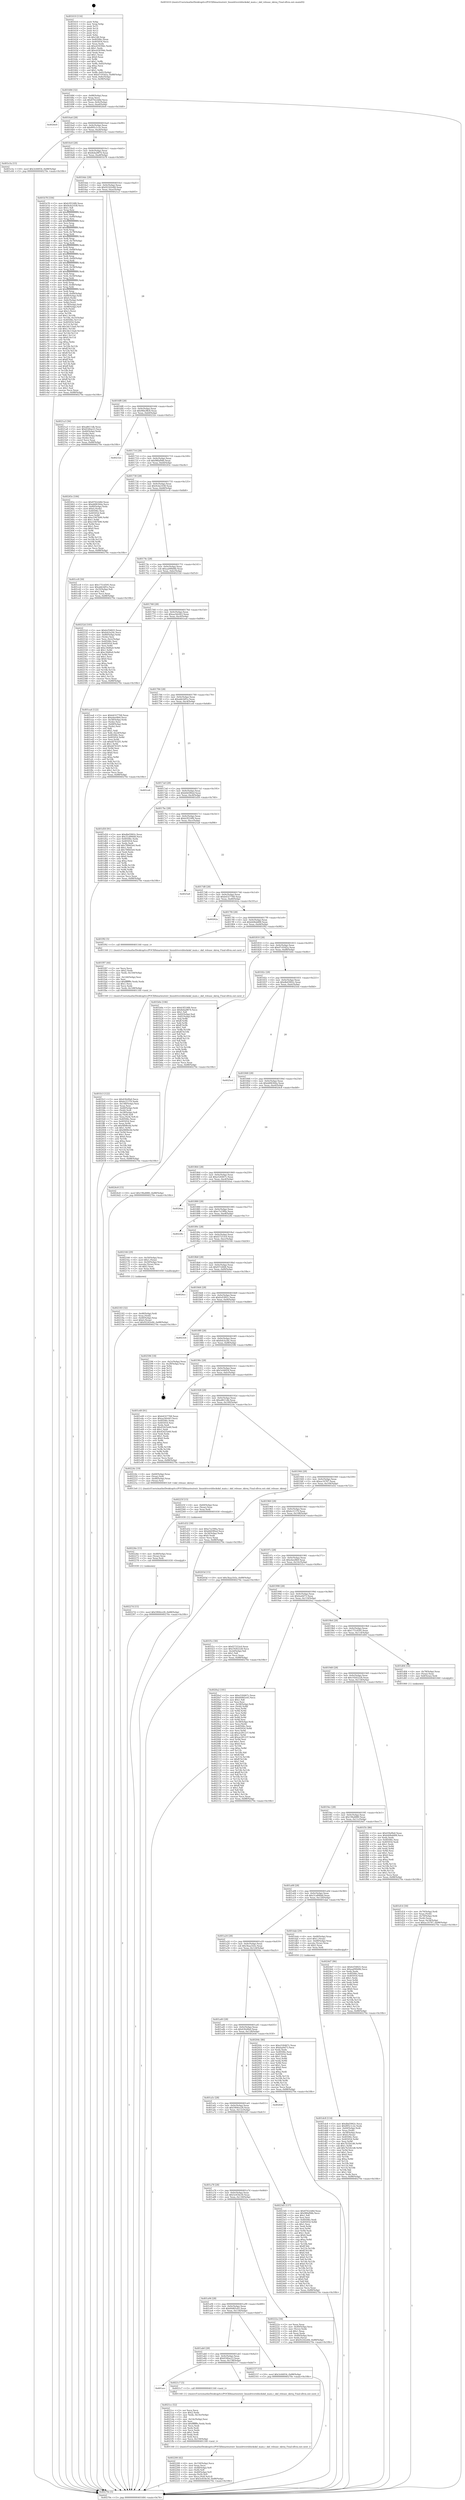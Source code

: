 digraph "0x401610" {
  label = "0x401610 (/mnt/c/Users/mathe/Desktop/tcc/POCII/binaries/extr_linuxdriversblockskd_main.c_skd_release_skreq_Final-ollvm.out::main(0))"
  labelloc = "t"
  node[shape=record]

  Entry [label="",width=0.3,height=0.3,shape=circle,fillcolor=black,style=filled]
  "0x401684" [label="{
     0x401684 [32]\l
     | [instrs]\l
     &nbsp;&nbsp;0x401684 \<+6\>: mov -0x88(%rbp),%eax\l
     &nbsp;&nbsp;0x40168a \<+2\>: mov %eax,%ecx\l
     &nbsp;&nbsp;0x40168c \<+6\>: sub $0x8762cb8d,%ecx\l
     &nbsp;&nbsp;0x401692 \<+6\>: mov %eax,-0x9c(%rbp)\l
     &nbsp;&nbsp;0x401698 \<+6\>: mov %ecx,-0xa0(%rbp)\l
     &nbsp;&nbsp;0x40169e \<+6\>: je 00000000004026e0 \<main+0x10d0\>\l
  }"]
  "0x4026e0" [label="{
     0x4026e0\l
  }", style=dashed]
  "0x4016a4" [label="{
     0x4016a4 [28]\l
     | [instrs]\l
     &nbsp;&nbsp;0x4016a4 \<+5\>: jmp 00000000004016a9 \<main+0x99\>\l
     &nbsp;&nbsp;0x4016a9 \<+6\>: mov -0x9c(%rbp),%eax\l
     &nbsp;&nbsp;0x4016af \<+5\>: sub $0x895c1c2e,%eax\l
     &nbsp;&nbsp;0x4016b4 \<+6\>: mov %eax,-0xa4(%rbp)\l
     &nbsp;&nbsp;0x4016ba \<+6\>: je 0000000000401e3a \<main+0x82a\>\l
  }"]
  Exit [label="",width=0.3,height=0.3,shape=circle,fillcolor=black,style=filled,peripheries=2]
  "0x401e3a" [label="{
     0x401e3a [15]\l
     | [instrs]\l
     &nbsp;&nbsp;0x401e3a \<+10\>: movl $0x3c64054,-0x88(%rbp)\l
     &nbsp;&nbsp;0x401e44 \<+5\>: jmp 000000000040270e \<main+0x10fe\>\l
  }"]
  "0x4016c0" [label="{
     0x4016c0 [28]\l
     | [instrs]\l
     &nbsp;&nbsp;0x4016c0 \<+5\>: jmp 00000000004016c5 \<main+0xb5\>\l
     &nbsp;&nbsp;0x4016c5 \<+6\>: mov -0x9c(%rbp),%eax\l
     &nbsp;&nbsp;0x4016cb \<+5\>: sub $0x8eba9874,%eax\l
     &nbsp;&nbsp;0x4016d0 \<+6\>: mov %eax,-0xa8(%rbp)\l
     &nbsp;&nbsp;0x4016d6 \<+6\>: je 0000000000401b78 \<main+0x568\>\l
  }"]
  "0x40227d" [label="{
     0x40227d [15]\l
     | [instrs]\l
     &nbsp;&nbsp;0x40227d \<+10\>: movl $0x5904ce28,-0x88(%rbp)\l
     &nbsp;&nbsp;0x402287 \<+5\>: jmp 000000000040270e \<main+0x10fe\>\l
  }"]
  "0x401b78" [label="{
     0x401b78 [336]\l
     | [instrs]\l
     &nbsp;&nbsp;0x401b78 \<+5\>: mov $0xb3f224f6,%eax\l
     &nbsp;&nbsp;0x401b7d \<+5\>: mov $0x9cda1038,%ecx\l
     &nbsp;&nbsp;0x401b82 \<+2\>: mov $0x1,%dl\l
     &nbsp;&nbsp;0x401b84 \<+3\>: mov %rsp,%rsi\l
     &nbsp;&nbsp;0x401b87 \<+4\>: add $0xfffffffffffffff0,%rsi\l
     &nbsp;&nbsp;0x401b8b \<+3\>: mov %rsi,%rsp\l
     &nbsp;&nbsp;0x401b8e \<+4\>: mov %rsi,-0x80(%rbp)\l
     &nbsp;&nbsp;0x401b92 \<+3\>: mov %rsp,%rsi\l
     &nbsp;&nbsp;0x401b95 \<+4\>: add $0xfffffffffffffff0,%rsi\l
     &nbsp;&nbsp;0x401b99 \<+3\>: mov %rsi,%rsp\l
     &nbsp;&nbsp;0x401b9c \<+3\>: mov %rsp,%rdi\l
     &nbsp;&nbsp;0x401b9f \<+4\>: add $0xfffffffffffffff0,%rdi\l
     &nbsp;&nbsp;0x401ba3 \<+3\>: mov %rdi,%rsp\l
     &nbsp;&nbsp;0x401ba6 \<+4\>: mov %rdi,-0x78(%rbp)\l
     &nbsp;&nbsp;0x401baa \<+3\>: mov %rsp,%rdi\l
     &nbsp;&nbsp;0x401bad \<+4\>: add $0xfffffffffffffff0,%rdi\l
     &nbsp;&nbsp;0x401bb1 \<+3\>: mov %rdi,%rsp\l
     &nbsp;&nbsp;0x401bb4 \<+4\>: mov %rdi,-0x70(%rbp)\l
     &nbsp;&nbsp;0x401bb8 \<+3\>: mov %rsp,%rdi\l
     &nbsp;&nbsp;0x401bbb \<+4\>: add $0xfffffffffffffff0,%rdi\l
     &nbsp;&nbsp;0x401bbf \<+3\>: mov %rdi,%rsp\l
     &nbsp;&nbsp;0x401bc2 \<+4\>: mov %rdi,-0x68(%rbp)\l
     &nbsp;&nbsp;0x401bc6 \<+3\>: mov %rsp,%rdi\l
     &nbsp;&nbsp;0x401bc9 \<+4\>: add $0xfffffffffffffff0,%rdi\l
     &nbsp;&nbsp;0x401bcd \<+3\>: mov %rdi,%rsp\l
     &nbsp;&nbsp;0x401bd0 \<+4\>: mov %rdi,-0x60(%rbp)\l
     &nbsp;&nbsp;0x401bd4 \<+3\>: mov %rsp,%rdi\l
     &nbsp;&nbsp;0x401bd7 \<+4\>: add $0xfffffffffffffff0,%rdi\l
     &nbsp;&nbsp;0x401bdb \<+3\>: mov %rdi,%rsp\l
     &nbsp;&nbsp;0x401bde \<+4\>: mov %rdi,-0x58(%rbp)\l
     &nbsp;&nbsp;0x401be2 \<+3\>: mov %rsp,%rdi\l
     &nbsp;&nbsp;0x401be5 \<+4\>: add $0xfffffffffffffff0,%rdi\l
     &nbsp;&nbsp;0x401be9 \<+3\>: mov %rdi,%rsp\l
     &nbsp;&nbsp;0x401bec \<+4\>: mov %rdi,-0x50(%rbp)\l
     &nbsp;&nbsp;0x401bf0 \<+3\>: mov %rsp,%rdi\l
     &nbsp;&nbsp;0x401bf3 \<+4\>: add $0xfffffffffffffff0,%rdi\l
     &nbsp;&nbsp;0x401bf7 \<+3\>: mov %rdi,%rsp\l
     &nbsp;&nbsp;0x401bfa \<+4\>: mov %rdi,-0x48(%rbp)\l
     &nbsp;&nbsp;0x401bfe \<+3\>: mov %rsp,%rdi\l
     &nbsp;&nbsp;0x401c01 \<+4\>: add $0xfffffffffffffff0,%rdi\l
     &nbsp;&nbsp;0x401c05 \<+3\>: mov %rdi,%rsp\l
     &nbsp;&nbsp;0x401c08 \<+4\>: mov %rdi,-0x40(%rbp)\l
     &nbsp;&nbsp;0x401c0c \<+4\>: mov -0x80(%rbp),%rdi\l
     &nbsp;&nbsp;0x401c10 \<+6\>: movl $0x0,(%rdi)\l
     &nbsp;&nbsp;0x401c16 \<+7\>: mov -0x8c(%rbp),%r8d\l
     &nbsp;&nbsp;0x401c1d \<+3\>: mov %r8d,(%rsi)\l
     &nbsp;&nbsp;0x401c20 \<+4\>: mov -0x78(%rbp),%rdi\l
     &nbsp;&nbsp;0x401c24 \<+7\>: mov -0x98(%rbp),%r9\l
     &nbsp;&nbsp;0x401c2b \<+3\>: mov %r9,(%rdi)\l
     &nbsp;&nbsp;0x401c2e \<+3\>: cmpl $0x2,(%rsi)\l
     &nbsp;&nbsp;0x401c31 \<+4\>: setne %r10b\l
     &nbsp;&nbsp;0x401c35 \<+4\>: and $0x1,%r10b\l
     &nbsp;&nbsp;0x401c39 \<+4\>: mov %r10b,-0x35(%rbp)\l
     &nbsp;&nbsp;0x401c3d \<+8\>: mov 0x40506c,%r11d\l
     &nbsp;&nbsp;0x401c45 \<+7\>: mov 0x405054,%ebx\l
     &nbsp;&nbsp;0x401c4c \<+3\>: mov %r11d,%r14d\l
     &nbsp;&nbsp;0x401c4f \<+7\>: add $0x3dc11ba0,%r14d\l
     &nbsp;&nbsp;0x401c56 \<+4\>: sub $0x1,%r14d\l
     &nbsp;&nbsp;0x401c5a \<+7\>: sub $0x3dc11ba0,%r14d\l
     &nbsp;&nbsp;0x401c61 \<+4\>: imul %r14d,%r11d\l
     &nbsp;&nbsp;0x401c65 \<+4\>: and $0x1,%r11d\l
     &nbsp;&nbsp;0x401c69 \<+4\>: cmp $0x0,%r11d\l
     &nbsp;&nbsp;0x401c6d \<+4\>: sete %r10b\l
     &nbsp;&nbsp;0x401c71 \<+3\>: cmp $0xa,%ebx\l
     &nbsp;&nbsp;0x401c74 \<+4\>: setl %r15b\l
     &nbsp;&nbsp;0x401c78 \<+3\>: mov %r10b,%r12b\l
     &nbsp;&nbsp;0x401c7b \<+4\>: xor $0xff,%r12b\l
     &nbsp;&nbsp;0x401c7f \<+3\>: mov %r15b,%r13b\l
     &nbsp;&nbsp;0x401c82 \<+4\>: xor $0xff,%r13b\l
     &nbsp;&nbsp;0x401c86 \<+3\>: xor $0x1,%dl\l
     &nbsp;&nbsp;0x401c89 \<+3\>: mov %r12b,%sil\l
     &nbsp;&nbsp;0x401c8c \<+4\>: and $0xff,%sil\l
     &nbsp;&nbsp;0x401c90 \<+3\>: and %dl,%r10b\l
     &nbsp;&nbsp;0x401c93 \<+3\>: mov %r13b,%dil\l
     &nbsp;&nbsp;0x401c96 \<+4\>: and $0xff,%dil\l
     &nbsp;&nbsp;0x401c9a \<+3\>: and %dl,%r15b\l
     &nbsp;&nbsp;0x401c9d \<+3\>: or %r10b,%sil\l
     &nbsp;&nbsp;0x401ca0 \<+3\>: or %r15b,%dil\l
     &nbsp;&nbsp;0x401ca3 \<+3\>: xor %dil,%sil\l
     &nbsp;&nbsp;0x401ca6 \<+3\>: or %r13b,%r12b\l
     &nbsp;&nbsp;0x401ca9 \<+4\>: xor $0xff,%r12b\l
     &nbsp;&nbsp;0x401cad \<+3\>: or $0x1,%dl\l
     &nbsp;&nbsp;0x401cb0 \<+3\>: and %dl,%r12b\l
     &nbsp;&nbsp;0x401cb3 \<+3\>: or %r12b,%sil\l
     &nbsp;&nbsp;0x401cb6 \<+4\>: test $0x1,%sil\l
     &nbsp;&nbsp;0x401cba \<+3\>: cmovne %ecx,%eax\l
     &nbsp;&nbsp;0x401cbd \<+6\>: mov %eax,-0x88(%rbp)\l
     &nbsp;&nbsp;0x401cc3 \<+5\>: jmp 000000000040270e \<main+0x10fe\>\l
  }"]
  "0x4016dc" [label="{
     0x4016dc [28]\l
     | [instrs]\l
     &nbsp;&nbsp;0x4016dc \<+5\>: jmp 00000000004016e1 \<main+0xd1\>\l
     &nbsp;&nbsp;0x4016e1 \<+6\>: mov -0x9c(%rbp),%eax\l
     &nbsp;&nbsp;0x4016e7 \<+5\>: sub $0x92242e84,%eax\l
     &nbsp;&nbsp;0x4016ec \<+6\>: mov %eax,-0xac(%rbp)\l
     &nbsp;&nbsp;0x4016f2 \<+6\>: je 00000000004021a3 \<main+0xb93\>\l
  }"]
  "0x40226e" [label="{
     0x40226e [15]\l
     | [instrs]\l
     &nbsp;&nbsp;0x40226e \<+4\>: mov -0x48(%rbp),%rax\l
     &nbsp;&nbsp;0x402272 \<+3\>: mov (%rax),%rax\l
     &nbsp;&nbsp;0x402275 \<+3\>: mov %rax,%rdi\l
     &nbsp;&nbsp;0x402278 \<+5\>: call 0000000000401030 \<free@plt\>\l
     | [calls]\l
     &nbsp;&nbsp;0x401030 \{1\} (unknown)\l
  }"]
  "0x4021a3" [label="{
     0x4021a3 [36]\l
     | [instrs]\l
     &nbsp;&nbsp;0x4021a3 \<+5\>: mov $0xa8611db,%eax\l
     &nbsp;&nbsp;0x4021a8 \<+5\>: mov $0x654fae23,%ecx\l
     &nbsp;&nbsp;0x4021ad \<+4\>: mov -0x40(%rbp),%rdx\l
     &nbsp;&nbsp;0x4021b1 \<+2\>: mov (%rdx),%esi\l
     &nbsp;&nbsp;0x4021b3 \<+4\>: mov -0x50(%rbp),%rdx\l
     &nbsp;&nbsp;0x4021b7 \<+2\>: cmp (%rdx),%esi\l
     &nbsp;&nbsp;0x4021b9 \<+3\>: cmovl %ecx,%eax\l
     &nbsp;&nbsp;0x4021bc \<+6\>: mov %eax,-0x88(%rbp)\l
     &nbsp;&nbsp;0x4021c2 \<+5\>: jmp 000000000040270e \<main+0x10fe\>\l
  }"]
  "0x4016f8" [label="{
     0x4016f8 [28]\l
     | [instrs]\l
     &nbsp;&nbsp;0x4016f8 \<+5\>: jmp 00000000004016fd \<main+0xed\>\l
     &nbsp;&nbsp;0x4016fd \<+6\>: mov -0x9c(%rbp),%eax\l
     &nbsp;&nbsp;0x401703 \<+5\>: sub $0x96bcf8c8,%eax\l
     &nbsp;&nbsp;0x401708 \<+6\>: mov %eax,-0xb0(%rbp)\l
     &nbsp;&nbsp;0x40170e \<+6\>: je 000000000040232e \<main+0xd1e\>\l
  }"]
  "0x40225f" [label="{
     0x40225f [15]\l
     | [instrs]\l
     &nbsp;&nbsp;0x40225f \<+4\>: mov -0x60(%rbp),%rax\l
     &nbsp;&nbsp;0x402263 \<+3\>: mov (%rax),%rax\l
     &nbsp;&nbsp;0x402266 \<+3\>: mov %rax,%rdi\l
     &nbsp;&nbsp;0x402269 \<+5\>: call 0000000000401030 \<free@plt\>\l
     | [calls]\l
     &nbsp;&nbsp;0x401030 \{1\} (unknown)\l
  }"]
  "0x40232e" [label="{
     0x40232e\l
  }", style=dashed]
  "0x401714" [label="{
     0x401714 [28]\l
     | [instrs]\l
     &nbsp;&nbsp;0x401714 \<+5\>: jmp 0000000000401719 \<main+0x109\>\l
     &nbsp;&nbsp;0x401719 \<+6\>: mov -0x9c(%rbp),%eax\l
     &nbsp;&nbsp;0x40171f \<+5\>: sub $0x98faf94b,%eax\l
     &nbsp;&nbsp;0x401724 \<+6\>: mov %eax,-0xb4(%rbp)\l
     &nbsp;&nbsp;0x40172a \<+6\>: je 000000000040245e \<main+0xe4e\>\l
  }"]
  "0x402200" [label="{
     0x402200 [42]\l
     | [instrs]\l
     &nbsp;&nbsp;0x402200 \<+6\>: mov -0x150(%rbp),%ecx\l
     &nbsp;&nbsp;0x402206 \<+3\>: imul %eax,%ecx\l
     &nbsp;&nbsp;0x402209 \<+4\>: mov -0x48(%rbp),%r8\l
     &nbsp;&nbsp;0x40220d \<+3\>: mov (%r8),%r8\l
     &nbsp;&nbsp;0x402210 \<+4\>: mov -0x40(%rbp),%r9\l
     &nbsp;&nbsp;0x402214 \<+3\>: movslq (%r9),%r9\l
     &nbsp;&nbsp;0x402217 \<+4\>: mov %ecx,(%r8,%r9,4)\l
     &nbsp;&nbsp;0x40221b \<+10\>: movl $0x5e454e30,-0x88(%rbp)\l
     &nbsp;&nbsp;0x402225 \<+5\>: jmp 000000000040270e \<main+0x10fe\>\l
  }"]
  "0x40245e" [label="{
     0x40245e [106]\l
     | [instrs]\l
     &nbsp;&nbsp;0x40245e \<+5\>: mov $0x8762cb8d,%eax\l
     &nbsp;&nbsp;0x402463 \<+5\>: mov $0xdd06364a,%ecx\l
     &nbsp;&nbsp;0x402468 \<+4\>: mov -0x80(%rbp),%rdx\l
     &nbsp;&nbsp;0x40246c \<+6\>: movl $0x0,(%rdx)\l
     &nbsp;&nbsp;0x402472 \<+7\>: mov 0x40506c,%esi\l
     &nbsp;&nbsp;0x402479 \<+7\>: mov 0x405054,%edi\l
     &nbsp;&nbsp;0x402480 \<+3\>: mov %esi,%r8d\l
     &nbsp;&nbsp;0x402483 \<+7\>: add $0xe1947b90,%r8d\l
     &nbsp;&nbsp;0x40248a \<+4\>: sub $0x1,%r8d\l
     &nbsp;&nbsp;0x40248e \<+7\>: sub $0xe1947b90,%r8d\l
     &nbsp;&nbsp;0x402495 \<+4\>: imul %r8d,%esi\l
     &nbsp;&nbsp;0x402499 \<+3\>: and $0x1,%esi\l
     &nbsp;&nbsp;0x40249c \<+3\>: cmp $0x0,%esi\l
     &nbsp;&nbsp;0x40249f \<+4\>: sete %r9b\l
     &nbsp;&nbsp;0x4024a3 \<+3\>: cmp $0xa,%edi\l
     &nbsp;&nbsp;0x4024a6 \<+4\>: setl %r10b\l
     &nbsp;&nbsp;0x4024aa \<+3\>: mov %r9b,%r11b\l
     &nbsp;&nbsp;0x4024ad \<+3\>: and %r10b,%r11b\l
     &nbsp;&nbsp;0x4024b0 \<+3\>: xor %r10b,%r9b\l
     &nbsp;&nbsp;0x4024b3 \<+3\>: or %r9b,%r11b\l
     &nbsp;&nbsp;0x4024b6 \<+4\>: test $0x1,%r11b\l
     &nbsp;&nbsp;0x4024ba \<+3\>: cmovne %ecx,%eax\l
     &nbsp;&nbsp;0x4024bd \<+6\>: mov %eax,-0x88(%rbp)\l
     &nbsp;&nbsp;0x4024c3 \<+5\>: jmp 000000000040270e \<main+0x10fe\>\l
  }"]
  "0x401730" [label="{
     0x401730 [28]\l
     | [instrs]\l
     &nbsp;&nbsp;0x401730 \<+5\>: jmp 0000000000401735 \<main+0x125\>\l
     &nbsp;&nbsp;0x401735 \<+6\>: mov -0x9c(%rbp),%eax\l
     &nbsp;&nbsp;0x40173b \<+5\>: sub $0x9cda1038,%eax\l
     &nbsp;&nbsp;0x401740 \<+6\>: mov %eax,-0xb8(%rbp)\l
     &nbsp;&nbsp;0x401746 \<+6\>: je 0000000000401cc8 \<main+0x6b8\>\l
  }"]
  "0x4021cc" [label="{
     0x4021cc [52]\l
     | [instrs]\l
     &nbsp;&nbsp;0x4021cc \<+2\>: xor %ecx,%ecx\l
     &nbsp;&nbsp;0x4021ce \<+5\>: mov $0x2,%edx\l
     &nbsp;&nbsp;0x4021d3 \<+6\>: mov %edx,-0x14c(%rbp)\l
     &nbsp;&nbsp;0x4021d9 \<+1\>: cltd\l
     &nbsp;&nbsp;0x4021da \<+6\>: mov -0x14c(%rbp),%esi\l
     &nbsp;&nbsp;0x4021e0 \<+2\>: idiv %esi\l
     &nbsp;&nbsp;0x4021e2 \<+6\>: imul $0xfffffffe,%edx,%edx\l
     &nbsp;&nbsp;0x4021e8 \<+2\>: mov %ecx,%edi\l
     &nbsp;&nbsp;0x4021ea \<+2\>: sub %edx,%edi\l
     &nbsp;&nbsp;0x4021ec \<+2\>: mov %ecx,%edx\l
     &nbsp;&nbsp;0x4021ee \<+3\>: sub $0x1,%edx\l
     &nbsp;&nbsp;0x4021f1 \<+2\>: add %edx,%edi\l
     &nbsp;&nbsp;0x4021f3 \<+2\>: sub %edi,%ecx\l
     &nbsp;&nbsp;0x4021f5 \<+6\>: mov %ecx,-0x150(%rbp)\l
     &nbsp;&nbsp;0x4021fb \<+5\>: call 0000000000401160 \<next_i\>\l
     | [calls]\l
     &nbsp;&nbsp;0x401160 \{1\} (/mnt/c/Users/mathe/Desktop/tcc/POCII/binaries/extr_linuxdriversblockskd_main.c_skd_release_skreq_Final-ollvm.out::next_i)\l
  }"]
  "0x401cc8" [label="{
     0x401cc8 [30]\l
     | [instrs]\l
     &nbsp;&nbsp;0x401cc8 \<+5\>: mov $0x1751d595,%eax\l
     &nbsp;&nbsp;0x401ccd \<+5\>: mov $0xabb3df1e,%ecx\l
     &nbsp;&nbsp;0x401cd2 \<+3\>: mov -0x35(%rbp),%dl\l
     &nbsp;&nbsp;0x401cd5 \<+3\>: test $0x1,%dl\l
     &nbsp;&nbsp;0x401cd8 \<+3\>: cmovne %ecx,%eax\l
     &nbsp;&nbsp;0x401cdb \<+6\>: mov %eax,-0x88(%rbp)\l
     &nbsp;&nbsp;0x401ce1 \<+5\>: jmp 000000000040270e \<main+0x10fe\>\l
  }"]
  "0x40174c" [label="{
     0x40174c [28]\l
     | [instrs]\l
     &nbsp;&nbsp;0x40174c \<+5\>: jmp 0000000000401751 \<main+0x141\>\l
     &nbsp;&nbsp;0x401751 \<+6\>: mov -0x9c(%rbp),%eax\l
     &nbsp;&nbsp;0x401757 \<+5\>: sub $0xaa090d4b,%eax\l
     &nbsp;&nbsp;0x40175c \<+6\>: mov %eax,-0xbc(%rbp)\l
     &nbsp;&nbsp;0x401762 \<+6\>: je 000000000040252d \<main+0xf1d\>\l
  }"]
  "0x401acc" [label="{
     0x401acc\l
  }", style=dashed]
  "0x40252d" [label="{
     0x40252d [105]\l
     | [instrs]\l
     &nbsp;&nbsp;0x40252d \<+5\>: mov $0x6cf34825,%eax\l
     &nbsp;&nbsp;0x402532 \<+5\>: mov $0xfeb3a24c,%ecx\l
     &nbsp;&nbsp;0x402537 \<+4\>: mov -0x80(%rbp),%rdx\l
     &nbsp;&nbsp;0x40253b \<+2\>: mov (%rdx),%esi\l
     &nbsp;&nbsp;0x40253d \<+3\>: mov %esi,-0x2c(%rbp)\l
     &nbsp;&nbsp;0x402540 \<+7\>: mov 0x40506c,%esi\l
     &nbsp;&nbsp;0x402547 \<+7\>: mov 0x405054,%edi\l
     &nbsp;&nbsp;0x40254e \<+3\>: mov %esi,%r8d\l
     &nbsp;&nbsp;0x402551 \<+7\>: add $0xc30d0a9,%r8d\l
     &nbsp;&nbsp;0x402558 \<+4\>: sub $0x1,%r8d\l
     &nbsp;&nbsp;0x40255c \<+7\>: sub $0xc30d0a9,%r8d\l
     &nbsp;&nbsp;0x402563 \<+4\>: imul %r8d,%esi\l
     &nbsp;&nbsp;0x402567 \<+3\>: and $0x1,%esi\l
     &nbsp;&nbsp;0x40256a \<+3\>: cmp $0x0,%esi\l
     &nbsp;&nbsp;0x40256d \<+4\>: sete %r9b\l
     &nbsp;&nbsp;0x402571 \<+3\>: cmp $0xa,%edi\l
     &nbsp;&nbsp;0x402574 \<+4\>: setl %r10b\l
     &nbsp;&nbsp;0x402578 \<+3\>: mov %r9b,%r11b\l
     &nbsp;&nbsp;0x40257b \<+3\>: and %r10b,%r11b\l
     &nbsp;&nbsp;0x40257e \<+3\>: xor %r10b,%r9b\l
     &nbsp;&nbsp;0x402581 \<+3\>: or %r9b,%r11b\l
     &nbsp;&nbsp;0x402584 \<+4\>: test $0x1,%r11b\l
     &nbsp;&nbsp;0x402588 \<+3\>: cmovne %ecx,%eax\l
     &nbsp;&nbsp;0x40258b \<+6\>: mov %eax,-0x88(%rbp)\l
     &nbsp;&nbsp;0x402591 \<+5\>: jmp 000000000040270e \<main+0x10fe\>\l
  }"]
  "0x401768" [label="{
     0x401768 [28]\l
     | [instrs]\l
     &nbsp;&nbsp;0x401768 \<+5\>: jmp 000000000040176d \<main+0x15d\>\l
     &nbsp;&nbsp;0x40176d \<+6\>: mov -0x9c(%rbp),%eax\l
     &nbsp;&nbsp;0x401773 \<+5\>: sub $0xaa3dc643,%eax\l
     &nbsp;&nbsp;0x401778 \<+6\>: mov %eax,-0xc0(%rbp)\l
     &nbsp;&nbsp;0x40177e \<+6\>: je 0000000000401ea4 \<main+0x894\>\l
  }"]
  "0x4021c7" [label="{
     0x4021c7 [5]\l
     | [instrs]\l
     &nbsp;&nbsp;0x4021c7 \<+5\>: call 0000000000401160 \<next_i\>\l
     | [calls]\l
     &nbsp;&nbsp;0x401160 \{1\} (/mnt/c/Users/mathe/Desktop/tcc/POCII/binaries/extr_linuxdriversblockskd_main.c_skd_release_skreq_Final-ollvm.out::next_i)\l
  }"]
  "0x401ea4" [label="{
     0x401ea4 [122]\l
     | [instrs]\l
     &nbsp;&nbsp;0x401ea4 \<+5\>: mov $0xb4327768,%eax\l
     &nbsp;&nbsp;0x401ea9 \<+5\>: mov $0xebee8b9,%ecx\l
     &nbsp;&nbsp;0x401eae \<+4\>: mov -0x58(%rbp),%rdx\l
     &nbsp;&nbsp;0x401eb2 \<+2\>: mov (%rdx),%esi\l
     &nbsp;&nbsp;0x401eb4 \<+4\>: mov -0x68(%rbp),%rdx\l
     &nbsp;&nbsp;0x401eb8 \<+2\>: cmp (%rdx),%esi\l
     &nbsp;&nbsp;0x401eba \<+4\>: setl %dil\l
     &nbsp;&nbsp;0x401ebe \<+4\>: and $0x1,%dil\l
     &nbsp;&nbsp;0x401ec2 \<+4\>: mov %dil,-0x2d(%rbp)\l
     &nbsp;&nbsp;0x401ec6 \<+7\>: mov 0x40506c,%esi\l
     &nbsp;&nbsp;0x401ecd \<+8\>: mov 0x405054,%r8d\l
     &nbsp;&nbsp;0x401ed5 \<+3\>: mov %esi,%r9d\l
     &nbsp;&nbsp;0x401ed8 \<+7\>: sub $0xdd7432f1,%r9d\l
     &nbsp;&nbsp;0x401edf \<+4\>: sub $0x1,%r9d\l
     &nbsp;&nbsp;0x401ee3 \<+7\>: add $0xdd7432f1,%r9d\l
     &nbsp;&nbsp;0x401eea \<+4\>: imul %r9d,%esi\l
     &nbsp;&nbsp;0x401eee \<+3\>: and $0x1,%esi\l
     &nbsp;&nbsp;0x401ef1 \<+3\>: cmp $0x0,%esi\l
     &nbsp;&nbsp;0x401ef4 \<+4\>: sete %dil\l
     &nbsp;&nbsp;0x401ef8 \<+4\>: cmp $0xa,%r8d\l
     &nbsp;&nbsp;0x401efc \<+4\>: setl %r10b\l
     &nbsp;&nbsp;0x401f00 \<+3\>: mov %dil,%r11b\l
     &nbsp;&nbsp;0x401f03 \<+3\>: and %r10b,%r11b\l
     &nbsp;&nbsp;0x401f06 \<+3\>: xor %r10b,%dil\l
     &nbsp;&nbsp;0x401f09 \<+3\>: or %dil,%r11b\l
     &nbsp;&nbsp;0x401f0c \<+4\>: test $0x1,%r11b\l
     &nbsp;&nbsp;0x401f10 \<+3\>: cmovne %ecx,%eax\l
     &nbsp;&nbsp;0x401f13 \<+6\>: mov %eax,-0x88(%rbp)\l
     &nbsp;&nbsp;0x401f19 \<+5\>: jmp 000000000040270e \<main+0x10fe\>\l
  }"]
  "0x401784" [label="{
     0x401784 [28]\l
     | [instrs]\l
     &nbsp;&nbsp;0x401784 \<+5\>: jmp 0000000000401789 \<main+0x179\>\l
     &nbsp;&nbsp;0x401789 \<+6\>: mov -0x9c(%rbp),%eax\l
     &nbsp;&nbsp;0x40178f \<+5\>: sub $0xabb3df1e,%eax\l
     &nbsp;&nbsp;0x401794 \<+6\>: mov %eax,-0xc4(%rbp)\l
     &nbsp;&nbsp;0x40179a \<+6\>: je 0000000000401ce6 \<main+0x6d6\>\l
  }"]
  "0x402183" [label="{
     0x402183 [32]\l
     | [instrs]\l
     &nbsp;&nbsp;0x402183 \<+4\>: mov -0x48(%rbp),%rdi\l
     &nbsp;&nbsp;0x402187 \<+3\>: mov %rax,(%rdi)\l
     &nbsp;&nbsp;0x40218a \<+4\>: mov -0x40(%rbp),%rax\l
     &nbsp;&nbsp;0x40218e \<+6\>: movl $0x0,(%rax)\l
     &nbsp;&nbsp;0x402194 \<+10\>: movl $0x92242e84,-0x88(%rbp)\l
     &nbsp;&nbsp;0x40219e \<+5\>: jmp 000000000040270e \<main+0x10fe\>\l
  }"]
  "0x401ce6" [label="{
     0x401ce6\l
  }", style=dashed]
  "0x4017a0" [label="{
     0x4017a0 [28]\l
     | [instrs]\l
     &nbsp;&nbsp;0x4017a0 \<+5\>: jmp 00000000004017a5 \<main+0x195\>\l
     &nbsp;&nbsp;0x4017a5 \<+6\>: mov -0x9c(%rbp),%eax\l
     &nbsp;&nbsp;0x4017ab \<+5\>: sub $0xb0d3f0ed,%eax\l
     &nbsp;&nbsp;0x4017b0 \<+6\>: mov %eax,-0xc8(%rbp)\l
     &nbsp;&nbsp;0x4017b6 \<+6\>: je 0000000000401d50 \<main+0x740\>\l
  }"]
  "0x401ab0" [label="{
     0x401ab0 [28]\l
     | [instrs]\l
     &nbsp;&nbsp;0x401ab0 \<+5\>: jmp 0000000000401ab5 \<main+0x4a5\>\l
     &nbsp;&nbsp;0x401ab5 \<+6\>: mov -0x9c(%rbp),%eax\l
     &nbsp;&nbsp;0x401abb \<+5\>: sub $0x654fae23,%eax\l
     &nbsp;&nbsp;0x401ac0 \<+6\>: mov %eax,-0x138(%rbp)\l
     &nbsp;&nbsp;0x401ac6 \<+6\>: je 00000000004021c7 \<main+0xbb7\>\l
  }"]
  "0x401d50" [label="{
     0x401d50 [91]\l
     | [instrs]\l
     &nbsp;&nbsp;0x401d50 \<+5\>: mov $0xdbd3902c,%eax\l
     &nbsp;&nbsp;0x401d55 \<+5\>: mov $0x31a890dd,%ecx\l
     &nbsp;&nbsp;0x401d5a \<+7\>: mov 0x40506c,%edx\l
     &nbsp;&nbsp;0x401d61 \<+7\>: mov 0x405054,%esi\l
     &nbsp;&nbsp;0x401d68 \<+2\>: mov %edx,%edi\l
     &nbsp;&nbsp;0x401d6a \<+6\>: add $0x7f48d3e0,%edi\l
     &nbsp;&nbsp;0x401d70 \<+3\>: sub $0x1,%edi\l
     &nbsp;&nbsp;0x401d73 \<+6\>: sub $0x7f48d3e0,%edi\l
     &nbsp;&nbsp;0x401d79 \<+3\>: imul %edi,%edx\l
     &nbsp;&nbsp;0x401d7c \<+3\>: and $0x1,%edx\l
     &nbsp;&nbsp;0x401d7f \<+3\>: cmp $0x0,%edx\l
     &nbsp;&nbsp;0x401d82 \<+4\>: sete %r8b\l
     &nbsp;&nbsp;0x401d86 \<+3\>: cmp $0xa,%esi\l
     &nbsp;&nbsp;0x401d89 \<+4\>: setl %r9b\l
     &nbsp;&nbsp;0x401d8d \<+3\>: mov %r8b,%r10b\l
     &nbsp;&nbsp;0x401d90 \<+3\>: and %r9b,%r10b\l
     &nbsp;&nbsp;0x401d93 \<+3\>: xor %r9b,%r8b\l
     &nbsp;&nbsp;0x401d96 \<+3\>: or %r8b,%r10b\l
     &nbsp;&nbsp;0x401d99 \<+4\>: test $0x1,%r10b\l
     &nbsp;&nbsp;0x401d9d \<+3\>: cmovne %ecx,%eax\l
     &nbsp;&nbsp;0x401da0 \<+6\>: mov %eax,-0x88(%rbp)\l
     &nbsp;&nbsp;0x401da6 \<+5\>: jmp 000000000040270e \<main+0x10fe\>\l
  }"]
  "0x4017bc" [label="{
     0x4017bc [28]\l
     | [instrs]\l
     &nbsp;&nbsp;0x4017bc \<+5\>: jmp 00000000004017c1 \<main+0x1b1\>\l
     &nbsp;&nbsp;0x4017c1 \<+6\>: mov -0x9c(%rbp),%eax\l
     &nbsp;&nbsp;0x4017c7 \<+5\>: sub $0xb3f224f6,%eax\l
     &nbsp;&nbsp;0x4017cc \<+6\>: mov %eax,-0xcc(%rbp)\l
     &nbsp;&nbsp;0x4017d2 \<+6\>: je 00000000004025a8 \<main+0xf98\>\l
  }"]
  "0x402157" [label="{
     0x402157 [15]\l
     | [instrs]\l
     &nbsp;&nbsp;0x402157 \<+10\>: movl $0x3c64054,-0x88(%rbp)\l
     &nbsp;&nbsp;0x402161 \<+5\>: jmp 000000000040270e \<main+0x10fe\>\l
  }"]
  "0x4025a8" [label="{
     0x4025a8\l
  }", style=dashed]
  "0x4017d8" [label="{
     0x4017d8 [28]\l
     | [instrs]\l
     &nbsp;&nbsp;0x4017d8 \<+5\>: jmp 00000000004017dd \<main+0x1cd\>\l
     &nbsp;&nbsp;0x4017dd \<+6\>: mov -0x9c(%rbp),%eax\l
     &nbsp;&nbsp;0x4017e3 \<+5\>: sub $0xb4327768,%eax\l
     &nbsp;&nbsp;0x4017e8 \<+6\>: mov %eax,-0xd0(%rbp)\l
     &nbsp;&nbsp;0x4017ee \<+6\>: je 000000000040262a \<main+0x101a\>\l
  }"]
  "0x401a94" [label="{
     0x401a94 [28]\l
     | [instrs]\l
     &nbsp;&nbsp;0x401a94 \<+5\>: jmp 0000000000401a99 \<main+0x489\>\l
     &nbsp;&nbsp;0x401a99 \<+6\>: mov -0x9c(%rbp),%eax\l
     &nbsp;&nbsp;0x401a9f \<+5\>: sub $0x60d65c65,%eax\l
     &nbsp;&nbsp;0x401aa4 \<+6\>: mov %eax,-0x134(%rbp)\l
     &nbsp;&nbsp;0x401aaa \<+6\>: je 0000000000402157 \<main+0xb47\>\l
  }"]
  "0x40262a" [label="{
     0x40262a\l
  }", style=dashed]
  "0x4017f4" [label="{
     0x4017f4 [28]\l
     | [instrs]\l
     &nbsp;&nbsp;0x4017f4 \<+5\>: jmp 00000000004017f9 \<main+0x1e9\>\l
     &nbsp;&nbsp;0x4017f9 \<+6\>: mov -0x9c(%rbp),%eax\l
     &nbsp;&nbsp;0x4017ff \<+5\>: sub $0xb44bdd08,%eax\l
     &nbsp;&nbsp;0x401804 \<+6\>: mov %eax,-0xd4(%rbp)\l
     &nbsp;&nbsp;0x40180a \<+6\>: je 0000000000401f92 \<main+0x982\>\l
  }"]
  "0x40222a" [label="{
     0x40222a [34]\l
     | [instrs]\l
     &nbsp;&nbsp;0x40222a \<+2\>: xor %eax,%eax\l
     &nbsp;&nbsp;0x40222c \<+4\>: mov -0x40(%rbp),%rcx\l
     &nbsp;&nbsp;0x402230 \<+2\>: mov (%rcx),%edx\l
     &nbsp;&nbsp;0x402232 \<+3\>: sub $0x1,%eax\l
     &nbsp;&nbsp;0x402235 \<+2\>: sub %eax,%edx\l
     &nbsp;&nbsp;0x402237 \<+4\>: mov -0x40(%rbp),%rcx\l
     &nbsp;&nbsp;0x40223b \<+2\>: mov %edx,(%rcx)\l
     &nbsp;&nbsp;0x40223d \<+10\>: movl $0x92242e84,-0x88(%rbp)\l
     &nbsp;&nbsp;0x402247 \<+5\>: jmp 000000000040270e \<main+0x10fe\>\l
  }"]
  "0x401f92" [label="{
     0x401f92 [5]\l
     | [instrs]\l
     &nbsp;&nbsp;0x401f92 \<+5\>: call 0000000000401160 \<next_i\>\l
     | [calls]\l
     &nbsp;&nbsp;0x401160 \{1\} (/mnt/c/Users/mathe/Desktop/tcc/POCII/binaries/extr_linuxdriversblockskd_main.c_skd_release_skreq_Final-ollvm.out::next_i)\l
  }"]
  "0x401810" [label="{
     0x401810 [28]\l
     | [instrs]\l
     &nbsp;&nbsp;0x401810 \<+5\>: jmp 0000000000401815 \<main+0x205\>\l
     &nbsp;&nbsp;0x401815 \<+6\>: mov -0x9c(%rbp),%eax\l
     &nbsp;&nbsp;0x40181b \<+5\>: sub $0xd7c93d2a,%eax\l
     &nbsp;&nbsp;0x401820 \<+6\>: mov %eax,-0xd8(%rbp)\l
     &nbsp;&nbsp;0x401826 \<+6\>: je 0000000000401b0e \<main+0x4fe\>\l
  }"]
  "0x401a78" [label="{
     0x401a78 [28]\l
     | [instrs]\l
     &nbsp;&nbsp;0x401a78 \<+5\>: jmp 0000000000401a7d \<main+0x46d\>\l
     &nbsp;&nbsp;0x401a7d \<+6\>: mov -0x9c(%rbp),%eax\l
     &nbsp;&nbsp;0x401a83 \<+5\>: sub $0x5e454e30,%eax\l
     &nbsp;&nbsp;0x401a88 \<+6\>: mov %eax,-0x130(%rbp)\l
     &nbsp;&nbsp;0x401a8e \<+6\>: je 000000000040222a \<main+0xc1a\>\l
  }"]
  "0x401b0e" [label="{
     0x401b0e [106]\l
     | [instrs]\l
     &nbsp;&nbsp;0x401b0e \<+5\>: mov $0xb3f224f6,%eax\l
     &nbsp;&nbsp;0x401b13 \<+5\>: mov $0x8eba9874,%ecx\l
     &nbsp;&nbsp;0x401b18 \<+2\>: mov $0x1,%dl\l
     &nbsp;&nbsp;0x401b1a \<+7\>: mov -0x82(%rbp),%sil\l
     &nbsp;&nbsp;0x401b21 \<+7\>: mov -0x81(%rbp),%dil\l
     &nbsp;&nbsp;0x401b28 \<+3\>: mov %sil,%r8b\l
     &nbsp;&nbsp;0x401b2b \<+4\>: xor $0xff,%r8b\l
     &nbsp;&nbsp;0x401b2f \<+3\>: mov %dil,%r9b\l
     &nbsp;&nbsp;0x401b32 \<+4\>: xor $0xff,%r9b\l
     &nbsp;&nbsp;0x401b36 \<+3\>: xor $0x1,%dl\l
     &nbsp;&nbsp;0x401b39 \<+3\>: mov %r8b,%r10b\l
     &nbsp;&nbsp;0x401b3c \<+4\>: and $0xff,%r10b\l
     &nbsp;&nbsp;0x401b40 \<+3\>: and %dl,%sil\l
     &nbsp;&nbsp;0x401b43 \<+3\>: mov %r9b,%r11b\l
     &nbsp;&nbsp;0x401b46 \<+4\>: and $0xff,%r11b\l
     &nbsp;&nbsp;0x401b4a \<+3\>: and %dl,%dil\l
     &nbsp;&nbsp;0x401b4d \<+3\>: or %sil,%r10b\l
     &nbsp;&nbsp;0x401b50 \<+3\>: or %dil,%r11b\l
     &nbsp;&nbsp;0x401b53 \<+3\>: xor %r11b,%r10b\l
     &nbsp;&nbsp;0x401b56 \<+3\>: or %r9b,%r8b\l
     &nbsp;&nbsp;0x401b59 \<+4\>: xor $0xff,%r8b\l
     &nbsp;&nbsp;0x401b5d \<+3\>: or $0x1,%dl\l
     &nbsp;&nbsp;0x401b60 \<+3\>: and %dl,%r8b\l
     &nbsp;&nbsp;0x401b63 \<+3\>: or %r8b,%r10b\l
     &nbsp;&nbsp;0x401b66 \<+4\>: test $0x1,%r10b\l
     &nbsp;&nbsp;0x401b6a \<+3\>: cmovne %ecx,%eax\l
     &nbsp;&nbsp;0x401b6d \<+6\>: mov %eax,-0x88(%rbp)\l
     &nbsp;&nbsp;0x401b73 \<+5\>: jmp 000000000040270e \<main+0x10fe\>\l
  }"]
  "0x40182c" [label="{
     0x40182c [28]\l
     | [instrs]\l
     &nbsp;&nbsp;0x40182c \<+5\>: jmp 0000000000401831 \<main+0x221\>\l
     &nbsp;&nbsp;0x401831 \<+6\>: mov -0x9c(%rbp),%eax\l
     &nbsp;&nbsp;0x401837 \<+5\>: sub $0xdbd3902c,%eax\l
     &nbsp;&nbsp;0x40183c \<+6\>: mov %eax,-0xdc(%rbp)\l
     &nbsp;&nbsp;0x401842 \<+6\>: je 00000000004025ed \<main+0xfdd\>\l
  }"]
  "0x40270e" [label="{
     0x40270e [5]\l
     | [instrs]\l
     &nbsp;&nbsp;0x40270e \<+5\>: jmp 0000000000401684 \<main+0x74\>\l
  }"]
  "0x401610" [label="{
     0x401610 [116]\l
     | [instrs]\l
     &nbsp;&nbsp;0x401610 \<+1\>: push %rbp\l
     &nbsp;&nbsp;0x401611 \<+3\>: mov %rsp,%rbp\l
     &nbsp;&nbsp;0x401614 \<+2\>: push %r15\l
     &nbsp;&nbsp;0x401616 \<+2\>: push %r14\l
     &nbsp;&nbsp;0x401618 \<+2\>: push %r13\l
     &nbsp;&nbsp;0x40161a \<+2\>: push %r12\l
     &nbsp;&nbsp;0x40161c \<+1\>: push %rbx\l
     &nbsp;&nbsp;0x40161d \<+7\>: sub $0x148,%rsp\l
     &nbsp;&nbsp;0x401624 \<+7\>: mov 0x40506c,%eax\l
     &nbsp;&nbsp;0x40162b \<+7\>: mov 0x405054,%ecx\l
     &nbsp;&nbsp;0x401632 \<+2\>: mov %eax,%edx\l
     &nbsp;&nbsp;0x401634 \<+6\>: sub $0xe43039dc,%edx\l
     &nbsp;&nbsp;0x40163a \<+3\>: sub $0x1,%edx\l
     &nbsp;&nbsp;0x40163d \<+6\>: add $0xe43039dc,%edx\l
     &nbsp;&nbsp;0x401643 \<+3\>: imul %edx,%eax\l
     &nbsp;&nbsp;0x401646 \<+3\>: and $0x1,%eax\l
     &nbsp;&nbsp;0x401649 \<+3\>: cmp $0x0,%eax\l
     &nbsp;&nbsp;0x40164c \<+4\>: sete %r8b\l
     &nbsp;&nbsp;0x401650 \<+4\>: and $0x1,%r8b\l
     &nbsp;&nbsp;0x401654 \<+7\>: mov %r8b,-0x82(%rbp)\l
     &nbsp;&nbsp;0x40165b \<+3\>: cmp $0xa,%ecx\l
     &nbsp;&nbsp;0x40165e \<+4\>: setl %r8b\l
     &nbsp;&nbsp;0x401662 \<+4\>: and $0x1,%r8b\l
     &nbsp;&nbsp;0x401666 \<+7\>: mov %r8b,-0x81(%rbp)\l
     &nbsp;&nbsp;0x40166d \<+10\>: movl $0xd7c93d2a,-0x88(%rbp)\l
     &nbsp;&nbsp;0x401677 \<+6\>: mov %edi,-0x8c(%rbp)\l
     &nbsp;&nbsp;0x40167d \<+7\>: mov %rsi,-0x98(%rbp)\l
  }"]
  "0x4023d5" [label="{
     0x4023d5 [137]\l
     | [instrs]\l
     &nbsp;&nbsp;0x4023d5 \<+5\>: mov $0x8762cb8d,%eax\l
     &nbsp;&nbsp;0x4023da \<+5\>: mov $0x98faf94b,%ecx\l
     &nbsp;&nbsp;0x4023df \<+2\>: mov $0x1,%dl\l
     &nbsp;&nbsp;0x4023e1 \<+2\>: xor %esi,%esi\l
     &nbsp;&nbsp;0x4023e3 \<+7\>: mov 0x40506c,%edi\l
     &nbsp;&nbsp;0x4023ea \<+8\>: mov 0x405054,%r8d\l
     &nbsp;&nbsp;0x4023f2 \<+3\>: sub $0x1,%esi\l
     &nbsp;&nbsp;0x4023f5 \<+3\>: mov %edi,%r9d\l
     &nbsp;&nbsp;0x4023f8 \<+3\>: add %esi,%r9d\l
     &nbsp;&nbsp;0x4023fb \<+4\>: imul %r9d,%edi\l
     &nbsp;&nbsp;0x4023ff \<+3\>: and $0x1,%edi\l
     &nbsp;&nbsp;0x402402 \<+3\>: cmp $0x0,%edi\l
     &nbsp;&nbsp;0x402405 \<+4\>: sete %r10b\l
     &nbsp;&nbsp;0x402409 \<+4\>: cmp $0xa,%r8d\l
     &nbsp;&nbsp;0x40240d \<+4\>: setl %r11b\l
     &nbsp;&nbsp;0x402411 \<+3\>: mov %r10b,%bl\l
     &nbsp;&nbsp;0x402414 \<+3\>: xor $0xff,%bl\l
     &nbsp;&nbsp;0x402417 \<+3\>: mov %r11b,%r14b\l
     &nbsp;&nbsp;0x40241a \<+4\>: xor $0xff,%r14b\l
     &nbsp;&nbsp;0x40241e \<+3\>: xor $0x0,%dl\l
     &nbsp;&nbsp;0x402421 \<+3\>: mov %bl,%r15b\l
     &nbsp;&nbsp;0x402424 \<+4\>: and $0x0,%r15b\l
     &nbsp;&nbsp;0x402428 \<+3\>: and %dl,%r10b\l
     &nbsp;&nbsp;0x40242b \<+3\>: mov %r14b,%r12b\l
     &nbsp;&nbsp;0x40242e \<+4\>: and $0x0,%r12b\l
     &nbsp;&nbsp;0x402432 \<+3\>: and %dl,%r11b\l
     &nbsp;&nbsp;0x402435 \<+3\>: or %r10b,%r15b\l
     &nbsp;&nbsp;0x402438 \<+3\>: or %r11b,%r12b\l
     &nbsp;&nbsp;0x40243b \<+3\>: xor %r12b,%r15b\l
     &nbsp;&nbsp;0x40243e \<+3\>: or %r14b,%bl\l
     &nbsp;&nbsp;0x402441 \<+3\>: xor $0xff,%bl\l
     &nbsp;&nbsp;0x402444 \<+3\>: or $0x0,%dl\l
     &nbsp;&nbsp;0x402447 \<+2\>: and %dl,%bl\l
     &nbsp;&nbsp;0x402449 \<+3\>: or %bl,%r15b\l
     &nbsp;&nbsp;0x40244c \<+4\>: test $0x1,%r15b\l
     &nbsp;&nbsp;0x402450 \<+3\>: cmovne %ecx,%eax\l
     &nbsp;&nbsp;0x402453 \<+6\>: mov %eax,-0x88(%rbp)\l
     &nbsp;&nbsp;0x402459 \<+5\>: jmp 000000000040270e \<main+0x10fe\>\l
  }"]
  "0x401a5c" [label="{
     0x401a5c [28]\l
     | [instrs]\l
     &nbsp;&nbsp;0x401a5c \<+5\>: jmp 0000000000401a61 \<main+0x451\>\l
     &nbsp;&nbsp;0x401a61 \<+6\>: mov -0x9c(%rbp),%eax\l
     &nbsp;&nbsp;0x401a67 \<+5\>: sub $0x5904ce28,%eax\l
     &nbsp;&nbsp;0x401a6c \<+6\>: mov %eax,-0x12c(%rbp)\l
     &nbsp;&nbsp;0x401a72 \<+6\>: je 00000000004023d5 \<main+0xdc5\>\l
  }"]
  "0x4025ed" [label="{
     0x4025ed\l
  }", style=dashed]
  "0x401848" [label="{
     0x401848 [28]\l
     | [instrs]\l
     &nbsp;&nbsp;0x401848 \<+5\>: jmp 000000000040184d \<main+0x23d\>\l
     &nbsp;&nbsp;0x40184d \<+6\>: mov -0x9c(%rbp),%eax\l
     &nbsp;&nbsp;0x401853 \<+5\>: sub $0xdd06364a,%eax\l
     &nbsp;&nbsp;0x401858 \<+6\>: mov %eax,-0xe0(%rbp)\l
     &nbsp;&nbsp;0x40185e \<+6\>: je 00000000004024c8 \<main+0xeb8\>\l
  }"]
  "0x40264f" [label="{
     0x40264f\l
  }", style=dashed]
  "0x4024c8" [label="{
     0x4024c8 [15]\l
     | [instrs]\l
     &nbsp;&nbsp;0x4024c8 \<+10\>: movl $0x19fa4880,-0x88(%rbp)\l
     &nbsp;&nbsp;0x4024d2 \<+5\>: jmp 000000000040270e \<main+0x10fe\>\l
  }"]
  "0x401864" [label="{
     0x401864 [28]\l
     | [instrs]\l
     &nbsp;&nbsp;0x401864 \<+5\>: jmp 0000000000401869 \<main+0x259\>\l
     &nbsp;&nbsp;0x401869 \<+6\>: mov -0x9c(%rbp),%eax\l
     &nbsp;&nbsp;0x40186f \<+5\>: sub $0xe526467c,%eax\l
     &nbsp;&nbsp;0x401874 \<+6\>: mov %eax,-0xe4(%rbp)\l
     &nbsp;&nbsp;0x40187a \<+6\>: je 00000000004026aa \<main+0x109a\>\l
  }"]
  "0x401a40" [label="{
     0x401a40 [28]\l
     | [instrs]\l
     &nbsp;&nbsp;0x401a40 \<+5\>: jmp 0000000000401a45 \<main+0x435\>\l
     &nbsp;&nbsp;0x401a45 \<+6\>: mov -0x9c(%rbp),%eax\l
     &nbsp;&nbsp;0x401a4b \<+5\>: sub $0x43fa9fa0,%eax\l
     &nbsp;&nbsp;0x401a50 \<+6\>: mov %eax,-0x128(%rbp)\l
     &nbsp;&nbsp;0x401a56 \<+6\>: je 000000000040264f \<main+0x103f\>\l
  }"]
  "0x4026aa" [label="{
     0x4026aa\l
  }", style=dashed]
  "0x401880" [label="{
     0x401880 [28]\l
     | [instrs]\l
     &nbsp;&nbsp;0x401880 \<+5\>: jmp 0000000000401885 \<main+0x275\>\l
     &nbsp;&nbsp;0x401885 \<+6\>: mov -0x9c(%rbp),%eax\l
     &nbsp;&nbsp;0x40188b \<+5\>: sub $0xe7a19f4a,%eax\l
     &nbsp;&nbsp;0x401890 \<+6\>: mov %eax,-0xe8(%rbp)\l
     &nbsp;&nbsp;0x401896 \<+6\>: je 000000000040228c \<main+0xc7c\>\l
  }"]
  "0x40204c" [label="{
     0x40204c [86]\l
     | [instrs]\l
     &nbsp;&nbsp;0x40204c \<+5\>: mov $0xe526467c,%eax\l
     &nbsp;&nbsp;0x402051 \<+5\>: mov $0xfaa0d73,%ecx\l
     &nbsp;&nbsp;0x402056 \<+2\>: xor %edx,%edx\l
     &nbsp;&nbsp;0x402058 \<+7\>: mov 0x40506c,%esi\l
     &nbsp;&nbsp;0x40205f \<+7\>: mov 0x405054,%edi\l
     &nbsp;&nbsp;0x402066 \<+3\>: sub $0x1,%edx\l
     &nbsp;&nbsp;0x402069 \<+3\>: mov %esi,%r8d\l
     &nbsp;&nbsp;0x40206c \<+3\>: add %edx,%r8d\l
     &nbsp;&nbsp;0x40206f \<+4\>: imul %r8d,%esi\l
     &nbsp;&nbsp;0x402073 \<+3\>: and $0x1,%esi\l
     &nbsp;&nbsp;0x402076 \<+3\>: cmp $0x0,%esi\l
     &nbsp;&nbsp;0x402079 \<+4\>: sete %r9b\l
     &nbsp;&nbsp;0x40207d \<+3\>: cmp $0xa,%edi\l
     &nbsp;&nbsp;0x402080 \<+4\>: setl %r10b\l
     &nbsp;&nbsp;0x402084 \<+3\>: mov %r9b,%r11b\l
     &nbsp;&nbsp;0x402087 \<+3\>: and %r10b,%r11b\l
     &nbsp;&nbsp;0x40208a \<+3\>: xor %r10b,%r9b\l
     &nbsp;&nbsp;0x40208d \<+3\>: or %r9b,%r11b\l
     &nbsp;&nbsp;0x402090 \<+4\>: test $0x1,%r11b\l
     &nbsp;&nbsp;0x402094 \<+3\>: cmovne %ecx,%eax\l
     &nbsp;&nbsp;0x402097 \<+6\>: mov %eax,-0x88(%rbp)\l
     &nbsp;&nbsp;0x40209d \<+5\>: jmp 000000000040270e \<main+0x10fe\>\l
  }"]
  "0x40228c" [label="{
     0x40228c\l
  }", style=dashed]
  "0x40189c" [label="{
     0x40189c [28]\l
     | [instrs]\l
     &nbsp;&nbsp;0x40189c \<+5\>: jmp 00000000004018a1 \<main+0x291\>\l
     &nbsp;&nbsp;0x4018a1 \<+6\>: mov -0x9c(%rbp),%eax\l
     &nbsp;&nbsp;0x4018a7 \<+5\>: sub $0xf27253c0,%eax\l
     &nbsp;&nbsp;0x4018ac \<+6\>: mov %eax,-0xec(%rbp)\l
     &nbsp;&nbsp;0x4018b2 \<+6\>: je 0000000000402166 \<main+0xb56\>\l
  }"]
  "0x401fc3" [label="{
     0x401fc3 [122]\l
     | [instrs]\l
     &nbsp;&nbsp;0x401fc3 \<+5\>: mov $0x43fa9fa0,%ecx\l
     &nbsp;&nbsp;0x401fc8 \<+5\>: mov $0xbc21370,%edx\l
     &nbsp;&nbsp;0x401fcd \<+6\>: mov -0x148(%rbp),%esi\l
     &nbsp;&nbsp;0x401fd3 \<+3\>: imul %eax,%esi\l
     &nbsp;&nbsp;0x401fd6 \<+4\>: mov -0x60(%rbp),%rdi\l
     &nbsp;&nbsp;0x401fda \<+3\>: mov (%rdi),%rdi\l
     &nbsp;&nbsp;0x401fdd \<+4\>: mov -0x58(%rbp),%r8\l
     &nbsp;&nbsp;0x401fe1 \<+3\>: movslq (%r8),%r8\l
     &nbsp;&nbsp;0x401fe4 \<+4\>: mov %esi,(%rdi,%r8,4)\l
     &nbsp;&nbsp;0x401fe8 \<+7\>: mov 0x40506c,%eax\l
     &nbsp;&nbsp;0x401fef \<+7\>: mov 0x405054,%esi\l
     &nbsp;&nbsp;0x401ff6 \<+3\>: mov %eax,%r9d\l
     &nbsp;&nbsp;0x401ff9 \<+7\>: add $0xf4f08c0d,%r9d\l
     &nbsp;&nbsp;0x402000 \<+4\>: sub $0x1,%r9d\l
     &nbsp;&nbsp;0x402004 \<+7\>: sub $0xf4f08c0d,%r9d\l
     &nbsp;&nbsp;0x40200b \<+4\>: imul %r9d,%eax\l
     &nbsp;&nbsp;0x40200f \<+3\>: and $0x1,%eax\l
     &nbsp;&nbsp;0x402012 \<+3\>: cmp $0x0,%eax\l
     &nbsp;&nbsp;0x402015 \<+4\>: sete %r10b\l
     &nbsp;&nbsp;0x402019 \<+3\>: cmp $0xa,%esi\l
     &nbsp;&nbsp;0x40201c \<+4\>: setl %r11b\l
     &nbsp;&nbsp;0x402020 \<+3\>: mov %r10b,%bl\l
     &nbsp;&nbsp;0x402023 \<+3\>: and %r11b,%bl\l
     &nbsp;&nbsp;0x402026 \<+3\>: xor %r11b,%r10b\l
     &nbsp;&nbsp;0x402029 \<+3\>: or %r10b,%bl\l
     &nbsp;&nbsp;0x40202c \<+3\>: test $0x1,%bl\l
     &nbsp;&nbsp;0x40202f \<+3\>: cmovne %edx,%ecx\l
     &nbsp;&nbsp;0x402032 \<+6\>: mov %ecx,-0x88(%rbp)\l
     &nbsp;&nbsp;0x402038 \<+5\>: jmp 000000000040270e \<main+0x10fe\>\l
  }"]
  "0x402166" [label="{
     0x402166 [29]\l
     | [instrs]\l
     &nbsp;&nbsp;0x402166 \<+4\>: mov -0x50(%rbp),%rax\l
     &nbsp;&nbsp;0x40216a \<+6\>: movl $0x1,(%rax)\l
     &nbsp;&nbsp;0x402170 \<+4\>: mov -0x50(%rbp),%rax\l
     &nbsp;&nbsp;0x402174 \<+3\>: movslq (%rax),%rax\l
     &nbsp;&nbsp;0x402177 \<+4\>: shl $0x2,%rax\l
     &nbsp;&nbsp;0x40217b \<+3\>: mov %rax,%rdi\l
     &nbsp;&nbsp;0x40217e \<+5\>: call 0000000000401050 \<malloc@plt\>\l
     | [calls]\l
     &nbsp;&nbsp;0x401050 \{1\} (unknown)\l
  }"]
  "0x4018b8" [label="{
     0x4018b8 [28]\l
     | [instrs]\l
     &nbsp;&nbsp;0x4018b8 \<+5\>: jmp 00000000004018bd \<main+0x2ad\>\l
     &nbsp;&nbsp;0x4018bd \<+6\>: mov -0x9c(%rbp),%eax\l
     &nbsp;&nbsp;0x4018c3 \<+5\>: sub $0xf37c6fd4,%eax\l
     &nbsp;&nbsp;0x4018c8 \<+6\>: mov %eax,-0xf0(%rbp)\l
     &nbsp;&nbsp;0x4018ce \<+6\>: je 00000000004026cc \<main+0x10bc\>\l
  }"]
  "0x401f97" [label="{
     0x401f97 [44]\l
     | [instrs]\l
     &nbsp;&nbsp;0x401f97 \<+2\>: xor %ecx,%ecx\l
     &nbsp;&nbsp;0x401f99 \<+5\>: mov $0x2,%edx\l
     &nbsp;&nbsp;0x401f9e \<+6\>: mov %edx,-0x144(%rbp)\l
     &nbsp;&nbsp;0x401fa4 \<+1\>: cltd\l
     &nbsp;&nbsp;0x401fa5 \<+6\>: mov -0x144(%rbp),%esi\l
     &nbsp;&nbsp;0x401fab \<+2\>: idiv %esi\l
     &nbsp;&nbsp;0x401fad \<+6\>: imul $0xfffffffe,%edx,%edx\l
     &nbsp;&nbsp;0x401fb3 \<+3\>: sub $0x1,%ecx\l
     &nbsp;&nbsp;0x401fb6 \<+2\>: sub %ecx,%edx\l
     &nbsp;&nbsp;0x401fb8 \<+6\>: mov %edx,-0x148(%rbp)\l
     &nbsp;&nbsp;0x401fbe \<+5\>: call 0000000000401160 \<next_i\>\l
     | [calls]\l
     &nbsp;&nbsp;0x401160 \{1\} (/mnt/c/Users/mathe/Desktop/tcc/POCII/binaries/extr_linuxdriversblockskd_main.c_skd_release_skreq_Final-ollvm.out::next_i)\l
  }"]
  "0x4026cc" [label="{
     0x4026cc\l
  }", style=dashed]
  "0x4018d4" [label="{
     0x4018d4 [28]\l
     | [instrs]\l
     &nbsp;&nbsp;0x4018d4 \<+5\>: jmp 00000000004018d9 \<main+0x2c9\>\l
     &nbsp;&nbsp;0x4018d9 \<+6\>: mov -0x9c(%rbp),%eax\l
     &nbsp;&nbsp;0x4018df \<+5\>: sub $0xfcd1891c,%eax\l
     &nbsp;&nbsp;0x4018e4 \<+6\>: mov %eax,-0xf4(%rbp)\l
     &nbsp;&nbsp;0x4018ea \<+6\>: je 00000000004023c6 \<main+0xdb6\>\l
  }"]
  "0x401dc8" [label="{
     0x401dc8 [114]\l
     | [instrs]\l
     &nbsp;&nbsp;0x401dc8 \<+5\>: mov $0xdbd3902c,%ecx\l
     &nbsp;&nbsp;0x401dcd \<+5\>: mov $0x895c1c2e,%edx\l
     &nbsp;&nbsp;0x401dd2 \<+4\>: mov -0x60(%rbp),%rdi\l
     &nbsp;&nbsp;0x401dd6 \<+3\>: mov %rax,(%rdi)\l
     &nbsp;&nbsp;0x401dd9 \<+4\>: mov -0x58(%rbp),%rax\l
     &nbsp;&nbsp;0x401ddd \<+6\>: movl $0x0,(%rax)\l
     &nbsp;&nbsp;0x401de3 \<+7\>: mov 0x40506c,%esi\l
     &nbsp;&nbsp;0x401dea \<+8\>: mov 0x405054,%r8d\l
     &nbsp;&nbsp;0x401df2 \<+3\>: mov %esi,%r9d\l
     &nbsp;&nbsp;0x401df5 \<+7\>: sub $0x7b32b1d6,%r9d\l
     &nbsp;&nbsp;0x401dfc \<+4\>: sub $0x1,%r9d\l
     &nbsp;&nbsp;0x401e00 \<+7\>: add $0x7b32b1d6,%r9d\l
     &nbsp;&nbsp;0x401e07 \<+4\>: imul %r9d,%esi\l
     &nbsp;&nbsp;0x401e0b \<+3\>: and $0x1,%esi\l
     &nbsp;&nbsp;0x401e0e \<+3\>: cmp $0x0,%esi\l
     &nbsp;&nbsp;0x401e11 \<+4\>: sete %r10b\l
     &nbsp;&nbsp;0x401e15 \<+4\>: cmp $0xa,%r8d\l
     &nbsp;&nbsp;0x401e19 \<+4\>: setl %r11b\l
     &nbsp;&nbsp;0x401e1d \<+3\>: mov %r10b,%bl\l
     &nbsp;&nbsp;0x401e20 \<+3\>: and %r11b,%bl\l
     &nbsp;&nbsp;0x401e23 \<+3\>: xor %r11b,%r10b\l
     &nbsp;&nbsp;0x401e26 \<+3\>: or %r10b,%bl\l
     &nbsp;&nbsp;0x401e29 \<+3\>: test $0x1,%bl\l
     &nbsp;&nbsp;0x401e2c \<+3\>: cmovne %edx,%ecx\l
     &nbsp;&nbsp;0x401e2f \<+6\>: mov %ecx,-0x88(%rbp)\l
     &nbsp;&nbsp;0x401e35 \<+5\>: jmp 000000000040270e \<main+0x10fe\>\l
  }"]
  "0x4023c6" [label="{
     0x4023c6\l
  }", style=dashed]
  "0x4018f0" [label="{
     0x4018f0 [28]\l
     | [instrs]\l
     &nbsp;&nbsp;0x4018f0 \<+5\>: jmp 00000000004018f5 \<main+0x2e5\>\l
     &nbsp;&nbsp;0x4018f5 \<+6\>: mov -0x9c(%rbp),%eax\l
     &nbsp;&nbsp;0x4018fb \<+5\>: sub $0xfeb3a24c,%eax\l
     &nbsp;&nbsp;0x401900 \<+6\>: mov %eax,-0xf8(%rbp)\l
     &nbsp;&nbsp;0x401906 \<+6\>: je 0000000000402596 \<main+0xf86\>\l
  }"]
  "0x401a24" [label="{
     0x401a24 [28]\l
     | [instrs]\l
     &nbsp;&nbsp;0x401a24 \<+5\>: jmp 0000000000401a29 \<main+0x419\>\l
     &nbsp;&nbsp;0x401a29 \<+6\>: mov -0x9c(%rbp),%eax\l
     &nbsp;&nbsp;0x401a2f \<+5\>: sub $0x3baa1b5e,%eax\l
     &nbsp;&nbsp;0x401a34 \<+6\>: mov %eax,-0x124(%rbp)\l
     &nbsp;&nbsp;0x401a3a \<+6\>: je 000000000040204c \<main+0xa3c\>\l
  }"]
  "0x402596" [label="{
     0x402596 [18]\l
     | [instrs]\l
     &nbsp;&nbsp;0x402596 \<+3\>: mov -0x2c(%rbp),%eax\l
     &nbsp;&nbsp;0x402599 \<+4\>: lea -0x28(%rbp),%rsp\l
     &nbsp;&nbsp;0x40259d \<+1\>: pop %rbx\l
     &nbsp;&nbsp;0x40259e \<+2\>: pop %r12\l
     &nbsp;&nbsp;0x4025a0 \<+2\>: pop %r13\l
     &nbsp;&nbsp;0x4025a2 \<+2\>: pop %r14\l
     &nbsp;&nbsp;0x4025a4 \<+2\>: pop %r15\l
     &nbsp;&nbsp;0x4025a6 \<+1\>: pop %rbp\l
     &nbsp;&nbsp;0x4025a7 \<+1\>: ret\l
  }"]
  "0x40190c" [label="{
     0x40190c [28]\l
     | [instrs]\l
     &nbsp;&nbsp;0x40190c \<+5\>: jmp 0000000000401911 \<main+0x301\>\l
     &nbsp;&nbsp;0x401911 \<+6\>: mov -0x9c(%rbp),%eax\l
     &nbsp;&nbsp;0x401917 \<+5\>: sub $0x3c64054,%eax\l
     &nbsp;&nbsp;0x40191c \<+6\>: mov %eax,-0xfc(%rbp)\l
     &nbsp;&nbsp;0x401922 \<+6\>: je 0000000000401e49 \<main+0x839\>\l
  }"]
  "0x401dab" [label="{
     0x401dab [29]\l
     | [instrs]\l
     &nbsp;&nbsp;0x401dab \<+4\>: mov -0x68(%rbp),%rax\l
     &nbsp;&nbsp;0x401daf \<+6\>: movl $0x1,(%rax)\l
     &nbsp;&nbsp;0x401db5 \<+4\>: mov -0x68(%rbp),%rax\l
     &nbsp;&nbsp;0x401db9 \<+3\>: movslq (%rax),%rax\l
     &nbsp;&nbsp;0x401dbc \<+4\>: shl $0x2,%rax\l
     &nbsp;&nbsp;0x401dc0 \<+3\>: mov %rax,%rdi\l
     &nbsp;&nbsp;0x401dc3 \<+5\>: call 0000000000401050 \<malloc@plt\>\l
     | [calls]\l
     &nbsp;&nbsp;0x401050 \{1\} (unknown)\l
  }"]
  "0x401e49" [label="{
     0x401e49 [91]\l
     | [instrs]\l
     &nbsp;&nbsp;0x401e49 \<+5\>: mov $0xb4327768,%eax\l
     &nbsp;&nbsp;0x401e4e \<+5\>: mov $0xaa3dc643,%ecx\l
     &nbsp;&nbsp;0x401e53 \<+7\>: mov 0x40506c,%edx\l
     &nbsp;&nbsp;0x401e5a \<+7\>: mov 0x405054,%esi\l
     &nbsp;&nbsp;0x401e61 \<+2\>: mov %edx,%edi\l
     &nbsp;&nbsp;0x401e63 \<+6\>: add $0x45425e60,%edi\l
     &nbsp;&nbsp;0x401e69 \<+3\>: sub $0x1,%edi\l
     &nbsp;&nbsp;0x401e6c \<+6\>: sub $0x45425e60,%edi\l
     &nbsp;&nbsp;0x401e72 \<+3\>: imul %edi,%edx\l
     &nbsp;&nbsp;0x401e75 \<+3\>: and $0x1,%edx\l
     &nbsp;&nbsp;0x401e78 \<+3\>: cmp $0x0,%edx\l
     &nbsp;&nbsp;0x401e7b \<+4\>: sete %r8b\l
     &nbsp;&nbsp;0x401e7f \<+3\>: cmp $0xa,%esi\l
     &nbsp;&nbsp;0x401e82 \<+4\>: setl %r9b\l
     &nbsp;&nbsp;0x401e86 \<+3\>: mov %r8b,%r10b\l
     &nbsp;&nbsp;0x401e89 \<+3\>: and %r9b,%r10b\l
     &nbsp;&nbsp;0x401e8c \<+3\>: xor %r9b,%r8b\l
     &nbsp;&nbsp;0x401e8f \<+3\>: or %r8b,%r10b\l
     &nbsp;&nbsp;0x401e92 \<+4\>: test $0x1,%r10b\l
     &nbsp;&nbsp;0x401e96 \<+3\>: cmovne %ecx,%eax\l
     &nbsp;&nbsp;0x401e99 \<+6\>: mov %eax,-0x88(%rbp)\l
     &nbsp;&nbsp;0x401e9f \<+5\>: jmp 000000000040270e \<main+0x10fe\>\l
  }"]
  "0x401928" [label="{
     0x401928 [28]\l
     | [instrs]\l
     &nbsp;&nbsp;0x401928 \<+5\>: jmp 000000000040192d \<main+0x31d\>\l
     &nbsp;&nbsp;0x40192d \<+6\>: mov -0x9c(%rbp),%eax\l
     &nbsp;&nbsp;0x401933 \<+5\>: sub $0xa8611db,%eax\l
     &nbsp;&nbsp;0x401938 \<+6\>: mov %eax,-0x100(%rbp)\l
     &nbsp;&nbsp;0x40193e \<+6\>: je 000000000040224c \<main+0xc3c\>\l
  }"]
  "0x401a08" [label="{
     0x401a08 [28]\l
     | [instrs]\l
     &nbsp;&nbsp;0x401a08 \<+5\>: jmp 0000000000401a0d \<main+0x3fd\>\l
     &nbsp;&nbsp;0x401a0d \<+6\>: mov -0x9c(%rbp),%eax\l
     &nbsp;&nbsp;0x401a13 \<+5\>: sub $0x31a890dd,%eax\l
     &nbsp;&nbsp;0x401a18 \<+6\>: mov %eax,-0x120(%rbp)\l
     &nbsp;&nbsp;0x401a1e \<+6\>: je 0000000000401dab \<main+0x79b\>\l
  }"]
  "0x40224c" [label="{
     0x40224c [19]\l
     | [instrs]\l
     &nbsp;&nbsp;0x40224c \<+4\>: mov -0x60(%rbp),%rax\l
     &nbsp;&nbsp;0x402250 \<+3\>: mov (%rax),%rdi\l
     &nbsp;&nbsp;0x402253 \<+4\>: mov -0x48(%rbp),%rax\l
     &nbsp;&nbsp;0x402257 \<+3\>: mov (%rax),%rsi\l
     &nbsp;&nbsp;0x40225a \<+5\>: call 00000000004013e0 \<skd_release_skreq\>\l
     | [calls]\l
     &nbsp;&nbsp;0x4013e0 \{1\} (/mnt/c/Users/mathe/Desktop/tcc/POCII/binaries/extr_linuxdriversblockskd_main.c_skd_release_skreq_Final-ollvm.out::skd_release_skreq)\l
  }"]
  "0x401944" [label="{
     0x401944 [28]\l
     | [instrs]\l
     &nbsp;&nbsp;0x401944 \<+5\>: jmp 0000000000401949 \<main+0x339\>\l
     &nbsp;&nbsp;0x401949 \<+6\>: mov -0x9c(%rbp),%eax\l
     &nbsp;&nbsp;0x40194f \<+5\>: sub $0xac16787,%eax\l
     &nbsp;&nbsp;0x401954 \<+6\>: mov %eax,-0x104(%rbp)\l
     &nbsp;&nbsp;0x40195a \<+6\>: je 0000000000401d32 \<main+0x722\>\l
  }"]
  "0x4024d7" [label="{
     0x4024d7 [86]\l
     | [instrs]\l
     &nbsp;&nbsp;0x4024d7 \<+5\>: mov $0x6cf34825,%eax\l
     &nbsp;&nbsp;0x4024dc \<+5\>: mov $0xaa090d4b,%ecx\l
     &nbsp;&nbsp;0x4024e1 \<+2\>: xor %edx,%edx\l
     &nbsp;&nbsp;0x4024e3 \<+7\>: mov 0x40506c,%esi\l
     &nbsp;&nbsp;0x4024ea \<+7\>: mov 0x405054,%edi\l
     &nbsp;&nbsp;0x4024f1 \<+3\>: sub $0x1,%edx\l
     &nbsp;&nbsp;0x4024f4 \<+3\>: mov %esi,%r8d\l
     &nbsp;&nbsp;0x4024f7 \<+3\>: add %edx,%r8d\l
     &nbsp;&nbsp;0x4024fa \<+4\>: imul %r8d,%esi\l
     &nbsp;&nbsp;0x4024fe \<+3\>: and $0x1,%esi\l
     &nbsp;&nbsp;0x402501 \<+3\>: cmp $0x0,%esi\l
     &nbsp;&nbsp;0x402504 \<+4\>: sete %r9b\l
     &nbsp;&nbsp;0x402508 \<+3\>: cmp $0xa,%edi\l
     &nbsp;&nbsp;0x40250b \<+4\>: setl %r10b\l
     &nbsp;&nbsp;0x40250f \<+3\>: mov %r9b,%r11b\l
     &nbsp;&nbsp;0x402512 \<+3\>: and %r10b,%r11b\l
     &nbsp;&nbsp;0x402515 \<+3\>: xor %r10b,%r9b\l
     &nbsp;&nbsp;0x402518 \<+3\>: or %r9b,%r11b\l
     &nbsp;&nbsp;0x40251b \<+4\>: test $0x1,%r11b\l
     &nbsp;&nbsp;0x40251f \<+3\>: cmovne %ecx,%eax\l
     &nbsp;&nbsp;0x402522 \<+6\>: mov %eax,-0x88(%rbp)\l
     &nbsp;&nbsp;0x402528 \<+5\>: jmp 000000000040270e \<main+0x10fe\>\l
  }"]
  "0x401d32" [label="{
     0x401d32 [30]\l
     | [instrs]\l
     &nbsp;&nbsp;0x401d32 \<+5\>: mov $0xe7a19f4a,%eax\l
     &nbsp;&nbsp;0x401d37 \<+5\>: mov $0xb0d3f0ed,%ecx\l
     &nbsp;&nbsp;0x401d3c \<+3\>: mov -0x34(%rbp),%edx\l
     &nbsp;&nbsp;0x401d3f \<+3\>: cmp $0x0,%edx\l
     &nbsp;&nbsp;0x401d42 \<+3\>: cmove %ecx,%eax\l
     &nbsp;&nbsp;0x401d45 \<+6\>: mov %eax,-0x88(%rbp)\l
     &nbsp;&nbsp;0x401d4b \<+5\>: jmp 000000000040270e \<main+0x10fe\>\l
  }"]
  "0x401960" [label="{
     0x401960 [28]\l
     | [instrs]\l
     &nbsp;&nbsp;0x401960 \<+5\>: jmp 0000000000401965 \<main+0x355\>\l
     &nbsp;&nbsp;0x401965 \<+6\>: mov -0x9c(%rbp),%eax\l
     &nbsp;&nbsp;0x40196b \<+5\>: sub $0xbc21370,%eax\l
     &nbsp;&nbsp;0x401970 \<+6\>: mov %eax,-0x108(%rbp)\l
     &nbsp;&nbsp;0x401976 \<+6\>: je 000000000040203d \<main+0xa2d\>\l
  }"]
  "0x4019ec" [label="{
     0x4019ec [28]\l
     | [instrs]\l
     &nbsp;&nbsp;0x4019ec \<+5\>: jmp 00000000004019f1 \<main+0x3e1\>\l
     &nbsp;&nbsp;0x4019f1 \<+6\>: mov -0x9c(%rbp),%eax\l
     &nbsp;&nbsp;0x4019f7 \<+5\>: sub $0x19fa4880,%eax\l
     &nbsp;&nbsp;0x4019fc \<+6\>: mov %eax,-0x11c(%rbp)\l
     &nbsp;&nbsp;0x401a02 \<+6\>: je 00000000004024d7 \<main+0xec7\>\l
  }"]
  "0x40203d" [label="{
     0x40203d [15]\l
     | [instrs]\l
     &nbsp;&nbsp;0x40203d \<+10\>: movl $0x3baa1b5e,-0x88(%rbp)\l
     &nbsp;&nbsp;0x402047 \<+5\>: jmp 000000000040270e \<main+0x10fe\>\l
  }"]
  "0x40197c" [label="{
     0x40197c [28]\l
     | [instrs]\l
     &nbsp;&nbsp;0x40197c \<+5\>: jmp 0000000000401981 \<main+0x371\>\l
     &nbsp;&nbsp;0x401981 \<+6\>: mov -0x9c(%rbp),%eax\l
     &nbsp;&nbsp;0x401987 \<+5\>: sub $0xebee8b9,%eax\l
     &nbsp;&nbsp;0x40198c \<+6\>: mov %eax,-0x10c(%rbp)\l
     &nbsp;&nbsp;0x401992 \<+6\>: je 0000000000401f1e \<main+0x90e\>\l
  }"]
  "0x401f3c" [label="{
     0x401f3c [86]\l
     | [instrs]\l
     &nbsp;&nbsp;0x401f3c \<+5\>: mov $0x43fa9fa0,%eax\l
     &nbsp;&nbsp;0x401f41 \<+5\>: mov $0xb44bdd08,%ecx\l
     &nbsp;&nbsp;0x401f46 \<+2\>: xor %edx,%edx\l
     &nbsp;&nbsp;0x401f48 \<+7\>: mov 0x40506c,%esi\l
     &nbsp;&nbsp;0x401f4f \<+7\>: mov 0x405054,%edi\l
     &nbsp;&nbsp;0x401f56 \<+3\>: sub $0x1,%edx\l
     &nbsp;&nbsp;0x401f59 \<+3\>: mov %esi,%r8d\l
     &nbsp;&nbsp;0x401f5c \<+3\>: add %edx,%r8d\l
     &nbsp;&nbsp;0x401f5f \<+4\>: imul %r8d,%esi\l
     &nbsp;&nbsp;0x401f63 \<+3\>: and $0x1,%esi\l
     &nbsp;&nbsp;0x401f66 \<+3\>: cmp $0x0,%esi\l
     &nbsp;&nbsp;0x401f69 \<+4\>: sete %r9b\l
     &nbsp;&nbsp;0x401f6d \<+3\>: cmp $0xa,%edi\l
     &nbsp;&nbsp;0x401f70 \<+4\>: setl %r10b\l
     &nbsp;&nbsp;0x401f74 \<+3\>: mov %r9b,%r11b\l
     &nbsp;&nbsp;0x401f77 \<+3\>: and %r10b,%r11b\l
     &nbsp;&nbsp;0x401f7a \<+3\>: xor %r10b,%r9b\l
     &nbsp;&nbsp;0x401f7d \<+3\>: or %r9b,%r11b\l
     &nbsp;&nbsp;0x401f80 \<+4\>: test $0x1,%r11b\l
     &nbsp;&nbsp;0x401f84 \<+3\>: cmovne %ecx,%eax\l
     &nbsp;&nbsp;0x401f87 \<+6\>: mov %eax,-0x88(%rbp)\l
     &nbsp;&nbsp;0x401f8d \<+5\>: jmp 000000000040270e \<main+0x10fe\>\l
  }"]
  "0x401f1e" [label="{
     0x401f1e [30]\l
     | [instrs]\l
     &nbsp;&nbsp;0x401f1e \<+5\>: mov $0xf27253c0,%eax\l
     &nbsp;&nbsp;0x401f23 \<+5\>: mov $0x19262228,%ecx\l
     &nbsp;&nbsp;0x401f28 \<+3\>: mov -0x2d(%rbp),%dl\l
     &nbsp;&nbsp;0x401f2b \<+3\>: test $0x1,%dl\l
     &nbsp;&nbsp;0x401f2e \<+3\>: cmovne %ecx,%eax\l
     &nbsp;&nbsp;0x401f31 \<+6\>: mov %eax,-0x88(%rbp)\l
     &nbsp;&nbsp;0x401f37 \<+5\>: jmp 000000000040270e \<main+0x10fe\>\l
  }"]
  "0x401998" [label="{
     0x401998 [28]\l
     | [instrs]\l
     &nbsp;&nbsp;0x401998 \<+5\>: jmp 000000000040199d \<main+0x38d\>\l
     &nbsp;&nbsp;0x40199d \<+6\>: mov -0x9c(%rbp),%eax\l
     &nbsp;&nbsp;0x4019a3 \<+5\>: sub $0xfaa0d73,%eax\l
     &nbsp;&nbsp;0x4019a8 \<+6\>: mov %eax,-0x110(%rbp)\l
     &nbsp;&nbsp;0x4019ae \<+6\>: je 00000000004020a2 \<main+0xa92\>\l
  }"]
  "0x401d14" [label="{
     0x401d14 [30]\l
     | [instrs]\l
     &nbsp;&nbsp;0x401d14 \<+4\>: mov -0x70(%rbp),%rdi\l
     &nbsp;&nbsp;0x401d18 \<+2\>: mov %eax,(%rdi)\l
     &nbsp;&nbsp;0x401d1a \<+4\>: mov -0x70(%rbp),%rdi\l
     &nbsp;&nbsp;0x401d1e \<+2\>: mov (%rdi),%eax\l
     &nbsp;&nbsp;0x401d20 \<+3\>: mov %eax,-0x34(%rbp)\l
     &nbsp;&nbsp;0x401d23 \<+10\>: movl $0xac16787,-0x88(%rbp)\l
     &nbsp;&nbsp;0x401d2d \<+5\>: jmp 000000000040270e \<main+0x10fe\>\l
  }"]
  "0x4020a2" [label="{
     0x4020a2 [181]\l
     | [instrs]\l
     &nbsp;&nbsp;0x4020a2 \<+5\>: mov $0xe526467c,%eax\l
     &nbsp;&nbsp;0x4020a7 \<+5\>: mov $0x60d65c65,%ecx\l
     &nbsp;&nbsp;0x4020ac \<+2\>: mov $0x1,%dl\l
     &nbsp;&nbsp;0x4020ae \<+2\>: xor %esi,%esi\l
     &nbsp;&nbsp;0x4020b0 \<+4\>: mov -0x58(%rbp),%rdi\l
     &nbsp;&nbsp;0x4020b4 \<+3\>: mov (%rdi),%r8d\l
     &nbsp;&nbsp;0x4020b7 \<+3\>: mov %esi,%r9d\l
     &nbsp;&nbsp;0x4020ba \<+3\>: sub %r8d,%r9d\l
     &nbsp;&nbsp;0x4020bd \<+3\>: mov %esi,%r8d\l
     &nbsp;&nbsp;0x4020c0 \<+4\>: sub $0x1,%r8d\l
     &nbsp;&nbsp;0x4020c4 \<+3\>: add %r8d,%r9d\l
     &nbsp;&nbsp;0x4020c7 \<+3\>: sub %r9d,%esi\l
     &nbsp;&nbsp;0x4020ca \<+4\>: mov -0x58(%rbp),%rdi\l
     &nbsp;&nbsp;0x4020ce \<+2\>: mov %esi,(%rdi)\l
     &nbsp;&nbsp;0x4020d0 \<+7\>: mov 0x40506c,%esi\l
     &nbsp;&nbsp;0x4020d7 \<+8\>: mov 0x405054,%r8d\l
     &nbsp;&nbsp;0x4020df \<+3\>: mov %esi,%r9d\l
     &nbsp;&nbsp;0x4020e2 \<+7\>: sub $0xae281237,%r9d\l
     &nbsp;&nbsp;0x4020e9 \<+4\>: sub $0x1,%r9d\l
     &nbsp;&nbsp;0x4020ed \<+7\>: add $0xae281237,%r9d\l
     &nbsp;&nbsp;0x4020f4 \<+4\>: imul %r9d,%esi\l
     &nbsp;&nbsp;0x4020f8 \<+3\>: and $0x1,%esi\l
     &nbsp;&nbsp;0x4020fb \<+3\>: cmp $0x0,%esi\l
     &nbsp;&nbsp;0x4020fe \<+4\>: sete %r10b\l
     &nbsp;&nbsp;0x402102 \<+4\>: cmp $0xa,%r8d\l
     &nbsp;&nbsp;0x402106 \<+4\>: setl %r11b\l
     &nbsp;&nbsp;0x40210a \<+3\>: mov %r10b,%bl\l
     &nbsp;&nbsp;0x40210d \<+3\>: xor $0xff,%bl\l
     &nbsp;&nbsp;0x402110 \<+3\>: mov %r11b,%r14b\l
     &nbsp;&nbsp;0x402113 \<+4\>: xor $0xff,%r14b\l
     &nbsp;&nbsp;0x402117 \<+3\>: xor $0x1,%dl\l
     &nbsp;&nbsp;0x40211a \<+3\>: mov %bl,%r15b\l
     &nbsp;&nbsp;0x40211d \<+4\>: and $0xff,%r15b\l
     &nbsp;&nbsp;0x402121 \<+3\>: and %dl,%r10b\l
     &nbsp;&nbsp;0x402124 \<+3\>: mov %r14b,%r12b\l
     &nbsp;&nbsp;0x402127 \<+4\>: and $0xff,%r12b\l
     &nbsp;&nbsp;0x40212b \<+3\>: and %dl,%r11b\l
     &nbsp;&nbsp;0x40212e \<+3\>: or %r10b,%r15b\l
     &nbsp;&nbsp;0x402131 \<+3\>: or %r11b,%r12b\l
     &nbsp;&nbsp;0x402134 \<+3\>: xor %r12b,%r15b\l
     &nbsp;&nbsp;0x402137 \<+3\>: or %r14b,%bl\l
     &nbsp;&nbsp;0x40213a \<+3\>: xor $0xff,%bl\l
     &nbsp;&nbsp;0x40213d \<+3\>: or $0x1,%dl\l
     &nbsp;&nbsp;0x402140 \<+2\>: and %dl,%bl\l
     &nbsp;&nbsp;0x402142 \<+3\>: or %bl,%r15b\l
     &nbsp;&nbsp;0x402145 \<+4\>: test $0x1,%r15b\l
     &nbsp;&nbsp;0x402149 \<+3\>: cmovne %ecx,%eax\l
     &nbsp;&nbsp;0x40214c \<+6\>: mov %eax,-0x88(%rbp)\l
     &nbsp;&nbsp;0x402152 \<+5\>: jmp 000000000040270e \<main+0x10fe\>\l
  }"]
  "0x4019b4" [label="{
     0x4019b4 [28]\l
     | [instrs]\l
     &nbsp;&nbsp;0x4019b4 \<+5\>: jmp 00000000004019b9 \<main+0x3a9\>\l
     &nbsp;&nbsp;0x4019b9 \<+6\>: mov -0x9c(%rbp),%eax\l
     &nbsp;&nbsp;0x4019bf \<+5\>: sub $0x1751d595,%eax\l
     &nbsp;&nbsp;0x4019c4 \<+6\>: mov %eax,-0x114(%rbp)\l
     &nbsp;&nbsp;0x4019ca \<+6\>: je 0000000000401d04 \<main+0x6f4\>\l
  }"]
  "0x4019d0" [label="{
     0x4019d0 [28]\l
     | [instrs]\l
     &nbsp;&nbsp;0x4019d0 \<+5\>: jmp 00000000004019d5 \<main+0x3c5\>\l
     &nbsp;&nbsp;0x4019d5 \<+6\>: mov -0x9c(%rbp),%eax\l
     &nbsp;&nbsp;0x4019db \<+5\>: sub $0x19262228,%eax\l
     &nbsp;&nbsp;0x4019e0 \<+6\>: mov %eax,-0x118(%rbp)\l
     &nbsp;&nbsp;0x4019e6 \<+6\>: je 0000000000401f3c \<main+0x92c\>\l
  }"]
  "0x401d04" [label="{
     0x401d04 [16]\l
     | [instrs]\l
     &nbsp;&nbsp;0x401d04 \<+4\>: mov -0x78(%rbp),%rax\l
     &nbsp;&nbsp;0x401d08 \<+3\>: mov (%rax),%rax\l
     &nbsp;&nbsp;0x401d0b \<+4\>: mov 0x8(%rax),%rdi\l
     &nbsp;&nbsp;0x401d0f \<+5\>: call 0000000000401060 \<atoi@plt\>\l
     | [calls]\l
     &nbsp;&nbsp;0x401060 \{1\} (unknown)\l
  }"]
  Entry -> "0x401610" [label=" 1"]
  "0x401684" -> "0x4026e0" [label=" 0"]
  "0x401684" -> "0x4016a4" [label=" 32"]
  "0x402596" -> Exit [label=" 1"]
  "0x4016a4" -> "0x401e3a" [label=" 1"]
  "0x4016a4" -> "0x4016c0" [label=" 31"]
  "0x40252d" -> "0x40270e" [label=" 1"]
  "0x4016c0" -> "0x401b78" [label=" 1"]
  "0x4016c0" -> "0x4016dc" [label=" 30"]
  "0x4024d7" -> "0x40270e" [label=" 1"]
  "0x4016dc" -> "0x4021a3" [label=" 2"]
  "0x4016dc" -> "0x4016f8" [label=" 28"]
  "0x4024c8" -> "0x40270e" [label=" 1"]
  "0x4016f8" -> "0x40232e" [label=" 0"]
  "0x4016f8" -> "0x401714" [label=" 28"]
  "0x40245e" -> "0x40270e" [label=" 1"]
  "0x401714" -> "0x40245e" [label=" 1"]
  "0x401714" -> "0x401730" [label=" 27"]
  "0x4023d5" -> "0x40270e" [label=" 1"]
  "0x401730" -> "0x401cc8" [label=" 1"]
  "0x401730" -> "0x40174c" [label=" 26"]
  "0x40227d" -> "0x40270e" [label=" 1"]
  "0x40174c" -> "0x40252d" [label=" 1"]
  "0x40174c" -> "0x401768" [label=" 25"]
  "0x40226e" -> "0x40227d" [label=" 1"]
  "0x401768" -> "0x401ea4" [label=" 2"]
  "0x401768" -> "0x401784" [label=" 23"]
  "0x40225f" -> "0x40226e" [label=" 1"]
  "0x401784" -> "0x401ce6" [label=" 0"]
  "0x401784" -> "0x4017a0" [label=" 23"]
  "0x40222a" -> "0x40270e" [label=" 1"]
  "0x4017a0" -> "0x401d50" [label=" 1"]
  "0x4017a0" -> "0x4017bc" [label=" 22"]
  "0x402200" -> "0x40270e" [label=" 1"]
  "0x4017bc" -> "0x4025a8" [label=" 0"]
  "0x4017bc" -> "0x4017d8" [label=" 22"]
  "0x4021cc" -> "0x402200" [label=" 1"]
  "0x4017d8" -> "0x40262a" [label=" 0"]
  "0x4017d8" -> "0x4017f4" [label=" 22"]
  "0x401ab0" -> "0x401acc" [label=" 0"]
  "0x4017f4" -> "0x401f92" [label=" 1"]
  "0x4017f4" -> "0x401810" [label=" 21"]
  "0x401ab0" -> "0x4021c7" [label=" 1"]
  "0x401810" -> "0x401b0e" [label=" 1"]
  "0x401810" -> "0x40182c" [label=" 20"]
  "0x401b0e" -> "0x40270e" [label=" 1"]
  "0x401610" -> "0x401684" [label=" 1"]
  "0x40270e" -> "0x401684" [label=" 31"]
  "0x4021a3" -> "0x40270e" [label=" 2"]
  "0x401b78" -> "0x40270e" [label=" 1"]
  "0x401cc8" -> "0x40270e" [label=" 1"]
  "0x402183" -> "0x40270e" [label=" 1"]
  "0x40182c" -> "0x4025ed" [label=" 0"]
  "0x40182c" -> "0x401848" [label=" 20"]
  "0x402157" -> "0x40270e" [label=" 1"]
  "0x401848" -> "0x4024c8" [label=" 1"]
  "0x401848" -> "0x401864" [label=" 19"]
  "0x401a94" -> "0x401ab0" [label=" 1"]
  "0x401864" -> "0x4026aa" [label=" 0"]
  "0x401864" -> "0x401880" [label=" 19"]
  "0x4021c7" -> "0x4021cc" [label=" 1"]
  "0x401880" -> "0x40228c" [label=" 0"]
  "0x401880" -> "0x40189c" [label=" 19"]
  "0x401a78" -> "0x401a94" [label=" 2"]
  "0x40189c" -> "0x402166" [label=" 1"]
  "0x40189c" -> "0x4018b8" [label=" 18"]
  "0x40224c" -> "0x40225f" [label=" 1"]
  "0x4018b8" -> "0x4026cc" [label=" 0"]
  "0x4018b8" -> "0x4018d4" [label=" 18"]
  "0x401a5c" -> "0x401a78" [label=" 3"]
  "0x4018d4" -> "0x4023c6" [label=" 0"]
  "0x4018d4" -> "0x4018f0" [label=" 18"]
  "0x401a5c" -> "0x4023d5" [label=" 1"]
  "0x4018f0" -> "0x402596" [label=" 1"]
  "0x4018f0" -> "0x40190c" [label=" 17"]
  "0x402166" -> "0x402183" [label=" 1"]
  "0x40190c" -> "0x401e49" [label=" 2"]
  "0x40190c" -> "0x401928" [label=" 15"]
  "0x401a40" -> "0x401a5c" [label=" 4"]
  "0x401928" -> "0x40224c" [label=" 1"]
  "0x401928" -> "0x401944" [label=" 14"]
  "0x401a94" -> "0x402157" [label=" 1"]
  "0x401944" -> "0x401d32" [label=" 1"]
  "0x401944" -> "0x401960" [label=" 13"]
  "0x4020a2" -> "0x40270e" [label=" 1"]
  "0x401960" -> "0x40203d" [label=" 1"]
  "0x401960" -> "0x40197c" [label=" 12"]
  "0x401a24" -> "0x401a40" [label=" 4"]
  "0x40197c" -> "0x401f1e" [label=" 2"]
  "0x40197c" -> "0x401998" [label=" 10"]
  "0x401a24" -> "0x40204c" [label=" 1"]
  "0x401998" -> "0x4020a2" [label=" 1"]
  "0x401998" -> "0x4019b4" [label=" 9"]
  "0x40203d" -> "0x40270e" [label=" 1"]
  "0x4019b4" -> "0x401d04" [label=" 1"]
  "0x4019b4" -> "0x4019d0" [label=" 8"]
  "0x401d04" -> "0x401d14" [label=" 1"]
  "0x401d14" -> "0x40270e" [label=" 1"]
  "0x401d32" -> "0x40270e" [label=" 1"]
  "0x401d50" -> "0x40270e" [label=" 1"]
  "0x401a78" -> "0x40222a" [label=" 1"]
  "0x4019d0" -> "0x401f3c" [label=" 1"]
  "0x4019d0" -> "0x4019ec" [label=" 7"]
  "0x40204c" -> "0x40270e" [label=" 1"]
  "0x4019ec" -> "0x4024d7" [label=" 1"]
  "0x4019ec" -> "0x401a08" [label=" 6"]
  "0x401a40" -> "0x40264f" [label=" 0"]
  "0x401a08" -> "0x401dab" [label=" 1"]
  "0x401a08" -> "0x401a24" [label=" 5"]
  "0x401dab" -> "0x401dc8" [label=" 1"]
  "0x401dc8" -> "0x40270e" [label=" 1"]
  "0x401e3a" -> "0x40270e" [label=" 1"]
  "0x401e49" -> "0x40270e" [label=" 2"]
  "0x401ea4" -> "0x40270e" [label=" 2"]
  "0x401f1e" -> "0x40270e" [label=" 2"]
  "0x401f3c" -> "0x40270e" [label=" 1"]
  "0x401f92" -> "0x401f97" [label=" 1"]
  "0x401f97" -> "0x401fc3" [label=" 1"]
  "0x401fc3" -> "0x40270e" [label=" 1"]
}
